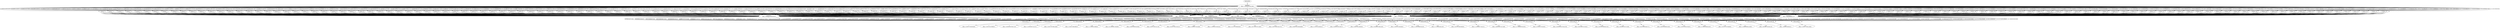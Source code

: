 digraph G {
"finalLambda" -> "finalKappa
offset: 0.30302651424912863";
"finalKappa
offset: 0.30302651424912863" -> "lambda_0" [ label = "-0.10833516269164939" ];
"lambda_0" -> "atomKappa_1
offset: 0.0036601231818502037";
"atomKappa_1
offset: 0.0036601231818502037" -> "atomLambda_1" [ label = "0.3388810026895635" ];
"atomLambda_1" -> "c_28
offset: 0.06125980504647721";
"atomKappa_1
offset: 0.0036601231818502037" -> "atomLambda_2" [ label = "0.14859842893141123" ];
"atomLambda_2" -> "c_14
offset: 0.2755221624994224";
"atomKappa_1
offset: 0.0036601231818502037" -> "atomLambda_3" [ label = "0.031166628665745932" ];
"atomLambda_3" -> "c_16
offset: 0.0879114052101766";
"atomKappa_1
offset: 0.0036601231818502037" -> "atomLambda_4" [ label = "0.13428322708237594" ];
"atomLambda_4" -> "n_31
offset: 0.11638463772401231";
"atomKappa_1
offset: 0.0036601231818502037" -> "atomLambda_5" [ label = "0.0015860806304743846" ];
"atomLambda_5" -> "o_40
offset: 0.10045773645126843";
"atomKappa_1
offset: 0.0036601231818502037" -> "atomLambda_6" [ label = "0.006118159220623198" ];
"atomLambda_6" -> "i_95
offset: 0.21317675999595487";
"atomKappa_1
offset: 0.0036601231818502037" -> "atomLambda_7" [ label = "0.2020460083732427" ];
"atomLambda_7" -> "o_51
offset: 0.18532411056350817";
"atomKappa_1
offset: 0.0036601231818502037" -> "atomLambda_8" [ label = "0.5808711436166103" ];
"atomLambda_8" -> "c_25
offset: 0.0029945561784234798";
"atomKappa_1
offset: 0.0036601231818502037" -> "atomLambda_9" [ label = "0.35102353064109465" ];
"atomLambda_9" -> "n_36
offset: 0.02521575478409943";
"atomKappa_1
offset: 0.0036601231818502037" -> "atomLambda_10" [ label = "0.5040098159948379" ];
"atomLambda_10" -> "c_21
offset: 0.011864989176039842";
"atomKappa_1
offset: 0.0036601231818502037" -> "atomLambda_11" [ label = "0.09851473747354939" ];
"atomLambda_11" -> "cl_93
offset: 0.2499891764164648";
"atomKappa_1
offset: 0.0036601231818502037" -> "atomLambda_12" [ label = "-0.005384410475085012" ];
"atomLambda_12" -> "n_34
offset: 0.39375208578267795";
"atomKappa_1
offset: 0.0036601231818502037" -> "atomLambda_13" [ label = "0.0021453581981951686" ];
"atomLambda_13" -> "o_52
offset: 0.3694790134693644";
"atomKappa_1
offset: 0.0036601231818502037" -> "atomLambda_14" [ label = "0.051765988781648176" ];
"atomLambda_14" -> "o_41
offset: 0.7110906165522497";
"atomKappa_1
offset: 0.0036601231818502037" -> "atomLambda_15" [ label = "0.1344519447528416" ];
"atomLambda_15" -> "br_94
offset: 0.11769065997465766";
"atomKappa_1
offset: 0.0036601231818502037" -> "atomLambda_16" [ label = "0.33602538271934845" ];
"atomLambda_16" -> "c_194
offset: 0.007087500839327632";
"atomKappa_1
offset: 0.0036601231818502037" -> "atomLambda_17" [ label = "0.22754804043276344" ];
"atomLambda_17" -> "n_35
offset: 0.43321030419760476";
"atomKappa_1
offset: 0.0036601231818502037" -> "atomLambda_18" [ label = "0.03221152279397366" ];
"atomLambda_18" -> "o_49
offset: 0.09168873342642136";
"atomKappa_1
offset: 0.0036601231818502037" -> "atomLambda_19" [ label = "2.876491403712834" ];
"atomLambda_19" -> "c_29
offset: 0.1729300522996926";
"atomKappa_1
offset: 0.0036601231818502037" -> "atomLambda_20" [ label = "0.8131306985070036" ];
"atomLambda_20" -> "o_45
offset: 0.04952409954029946";
"atomKappa_1
offset: 0.0036601231818502037" -> "atomLambda_21" [ label = "0.10424633951052227" ];
"atomLambda_21" -> "n_32
offset: 0.001827385102345147";
"atomKappa_1
offset: 0.0036601231818502037" -> "atomLambda_22" [ label = "0.3630900371057679" ];
"atomLambda_22" -> "c_27
offset: 0.13999381361982444";
"atomKappa_1
offset: 0.0036601231818502037" -> "atomLambda_23" [ label = "0.03174411809629163" ];
"atomLambda_23" -> "f_92
offset: 0.05722897387138559";
"atomKappa_1
offset: 0.0036601231818502037" -> "atomLambda_24" [ label = "1.4990388991759036" ];
"atomLambda_24" -> "c_19
offset: 0.060678322849406996";
"atomKappa_1
offset: 0.0036601231818502037" -> "atomLambda_25" [ label = "-0.3430892467783824" ];
"atomLambda_25" -> "n_38
offset: 0.03948119673500727";
"atomKappa_1
offset: 0.0036601231818502037" -> "atomLambda_26" [ label = "0.1424554688495003" ];
"atomLambda_26" -> "h_8
offset: 0.03438687308410593";
"atomKappa_1
offset: 0.0036601231818502037" -> "atomLambda_27" [ label = "0.01658845168252654" ];
"atomLambda_27" -> "c_232
offset: 0.12492396867651934";
"atomKappa_1
offset: 0.0036601231818502037" -> "atomLambda_28" [ label = "-1.3429500041803313" ];
"atomLambda_28" -> "c_22
offset: 0.02078223081088204";
"atomKappa_1
offset: 0.0036601231818502037" -> "atomLambda_29" [ label = "0.02631334631524318" ];
"atomLambda_29" -> "o_42
offset: 0.38652095743176496";
"atomKappa_1
offset: 0.0036601231818502037" -> "atomLambda_30" [ label = "0.0964904011547354" ];
"atomLambda_30" -> "c_230
offset: 0.4761652278193029";
"atomKappa_1
offset: 0.0036601231818502037" -> "atomLambda_31" [ label = "-0.11562338853563131" ];
"atomLambda_31" -> "h_3
offset: 0.00424586728749432";
"atomKappa_1
offset: 0.0036601231818502037" -> "atomLambda_32" [ label = "0.6721155495985588" ];
"atomLambda_32" -> "c_26
offset: 0.06356878373372865";
"atomKappa_1
offset: 0.0036601231818502037" -> "atomLambda_33" [ label = "-0.104735559550019" ];
"atomLambda_33" -> "c_10
offset: 0.06555464869252603";
"atomKappa_1
offset: 0.0036601231818502037" -> "atomLambda_34" [ label = "0.13623218594963227" ];
"atomLambda_34" -> "c_195
offset: 0.37388434600433307";
"atomKappa_1
offset: 0.0036601231818502037" -> "atomLambda_35" [ label = "0.10691437794346174" ];
"atomLambda_35" -> "h_1
offset: 0.14986940081423938";
"atomKappa_1
offset: 0.0036601231818502037" -> "atomLambda_36" [ label = "0.1210171168286389" ];
"atomLambda_36" -> "o_50
offset: 1.005909158305414";
"lambda_0" -> "bond
offset: 0.011139917258091714";
"lambda_0" -> "bondKappa_1
offset: -0.5875563819375458";
"bondKappa_1
offset: -0.5875563819375458" -> "bondLambda_1" [ label = "0.32859578724896277" ];
"bondLambda_1" -> "2
offset: 0.5041201287889674";
"bondKappa_1
offset: -0.5875563819375458" -> "bondLambda_2" [ label = "0.33203581403442034" ];
"bondLambda_2" -> "3
offset: 0.20461219662888475";
"bondKappa_1
offset: -0.5875563819375458" -> "bondLambda_3" [ label = "0.06822219767508483" ];
"bondLambda_3" -> "7
offset: 0.21000564971532754";
"bondKappa_1
offset: -0.5875563819375458" -> "bondLambda_4" [ label = "0.45604098066653553" ];
"bondLambda_4" -> "1
offset: 0.02967575582944093";
"bondKappa_1
offset: -0.5875563819375458" -> "bondLambda_5" [ label = "0.07184770970691723" ];
"bondLambda_5" -> "4
offset: 0.005658328760471676";
"bondKappa_1
offset: -0.5875563819375458" -> "bondLambda_6" [ label = "0.0507845426409137" ];
"bondLambda_6" -> "5
offset: 0.028227507680156805";
"lambda_0" -> "atomKappa_1
offset: 0.0036601231818502037";
"lambda_0" -> "bond
offset: 0.011139917258091714";
"lambda_0" -> "bondKappa_1
offset: -0.5875563819375458";
"lambda_0" -> "atomKappa_1
offset: 0.0036601231818502037";
"finalKappa
offset: 0.30302651424912863" -> "lambda_1" [ label = "0.6240991324586751" ];
"lambda_1" -> "atomKappa_1
offset: 0.0036601231818502037";
"lambda_1" -> "bond
offset: 0.011139917258091714";
"lambda_1" -> "bondKappa_1
offset: -0.5875563819375458";
"lambda_1" -> "atomKappa_1
offset: 0.0036601231818502037";
"lambda_1" -> "bond
offset: 0.011139917258091714";
"lambda_1" -> "bondKappa_2
offset: -0.5686979738535651";
"bondKappa_2
offset: -0.5686979738535651" -> "bondLambda_1" [ label = "0.2951812546325719" ];
"bondKappa_2
offset: -0.5686979738535651" -> "bondLambda_2" [ label = "0.054324756041610446" ];
"bondKappa_2
offset: -0.5686979738535651" -> "bondLambda_3" [ label = "0.029234933917995254" ];
"bondKappa_2
offset: -0.5686979738535651" -> "bondLambda_4" [ label = "0.46282528539047313" ];
"bondKappa_2
offset: -0.5686979738535651" -> "bondLambda_5" [ label = "0.1808713168349101" ];
"bondKappa_2
offset: -0.5686979738535651" -> "bondLambda_6" [ label = "0.03094596129917626" ];
"lambda_1" -> "atomKappa_1
offset: 0.0036601231818502037";
"finalKappa
offset: 0.30302651424912863" -> "lambda_2" [ label = "0.1620621020799836" ];
"lambda_2" -> "atomKappa_1
offset: 0.0036601231818502037";
"lambda_2" -> "bond
offset: 0.011139917258091714";
"lambda_2" -> "bondKappa_1
offset: -0.5875563819375458";
"lambda_2" -> "atomKappa_1
offset: 0.0036601231818502037";
"lambda_2" -> "bond
offset: 0.011139917258091714";
"lambda_2" -> "bondKappa_3
offset: 0.8828990545484522";
"bondKappa_3
offset: 0.8828990545484522" -> "bondLambda_1" [ label = "-0.029153369244587952" ];
"bondKappa_3
offset: 0.8828990545484522" -> "bondLambda_2" [ label = "0.17245188369869785" ];
"bondKappa_3
offset: 0.8828990545484522" -> "bondLambda_3" [ label = "0.990939830007552" ];
"bondKappa_3
offset: 0.8828990545484522" -> "bondLambda_4" [ label = "-0.39231349406473903" ];
"bondKappa_3
offset: 0.8828990545484522" -> "bondLambda_5" [ label = "0.0630467814689748" ];
"bondKappa_3
offset: 0.8828990545484522" -> "bondLambda_6" [ label = "0.12643155848593005" ];
"lambda_2" -> "atomKappa_1
offset: 0.0036601231818502037";
"finalKappa
offset: 0.30302651424912863" -> "lambda_3" [ label = "-0.04158052443803222" ];
"lambda_3" -> "atomKappa_1
offset: 0.0036601231818502037";
"lambda_3" -> "bond
offset: 0.011139917258091714";
"lambda_3" -> "bondKappa_2
offset: -0.5686979738535651";
"lambda_3" -> "atomKappa_1
offset: 0.0036601231818502037";
"lambda_3" -> "bond
offset: 0.011139917258091714";
"lambda_3" -> "bondKappa_1
offset: -0.5875563819375458";
"lambda_3" -> "atomKappa_1
offset: 0.0036601231818502037";
"finalKappa
offset: 0.30302651424912863" -> "lambda_4" [ label = "0.12846447910648146" ];
"lambda_4" -> "atomKappa_1
offset: 0.0036601231818502037";
"lambda_4" -> "bond
offset: 0.011139917258091714";
"lambda_4" -> "bondKappa_2
offset: -0.5686979738535651";
"lambda_4" -> "atomKappa_1
offset: 0.0036601231818502037";
"lambda_4" -> "bond
offset: 0.011139917258091714";
"lambda_4" -> "bondKappa_2
offset: -0.5686979738535651";
"lambda_4" -> "atomKappa_1
offset: 0.0036601231818502037";
"finalKappa
offset: 0.30302651424912863" -> "lambda_5" [ label = "0.44039448834658723" ];
"lambda_5" -> "atomKappa_1
offset: 0.0036601231818502037";
"lambda_5" -> "bond
offset: 0.011139917258091714";
"lambda_5" -> "bondKappa_2
offset: -0.5686979738535651";
"lambda_5" -> "atomKappa_1
offset: 0.0036601231818502037";
"lambda_5" -> "bond
offset: 0.011139917258091714";
"lambda_5" -> "bondKappa_3
offset: 0.8828990545484522";
"lambda_5" -> "atomKappa_1
offset: 0.0036601231818502037";
"finalKappa
offset: 0.30302651424912863" -> "lambda_6" [ label = "0.19873475363505616" ];
"lambda_6" -> "atomKappa_1
offset: 0.0036601231818502037";
"lambda_6" -> "bond
offset: 0.011139917258091714";
"lambda_6" -> "bondKappa_3
offset: 0.8828990545484522";
"lambda_6" -> "atomKappa_1
offset: 0.0036601231818502037";
"lambda_6" -> "bond
offset: 0.011139917258091714";
"lambda_6" -> "bondKappa_1
offset: -0.5875563819375458";
"lambda_6" -> "atomKappa_1
offset: 0.0036601231818502037";
"finalKappa
offset: 0.30302651424912863" -> "lambda_7" [ label = "0.2937317509882834" ];
"lambda_7" -> "atomKappa_1
offset: 0.0036601231818502037";
"lambda_7" -> "bond
offset: 0.011139917258091714";
"lambda_7" -> "bondKappa_3
offset: 0.8828990545484522";
"lambda_7" -> "atomKappa_1
offset: 0.0036601231818502037";
"lambda_7" -> "bond
offset: 0.011139917258091714";
"lambda_7" -> "bondKappa_2
offset: -0.5686979738535651";
"lambda_7" -> "atomKappa_1
offset: 0.0036601231818502037";
"finalKappa
offset: 0.30302651424912863" -> "lambda_8" [ label = "-0.16605872439575184" ];
"lambda_8" -> "atomKappa_1
offset: 0.0036601231818502037";
"lambda_8" -> "bond
offset: 0.011139917258091714";
"lambda_8" -> "bondKappa_3
offset: 0.8828990545484522";
"lambda_8" -> "atomKappa_1
offset: 0.0036601231818502037";
"lambda_8" -> "bond
offset: 0.011139917258091714";
"lambda_8" -> "bondKappa_3
offset: 0.8828990545484522";
"lambda_8" -> "atomKappa_1
offset: 0.0036601231818502037";
"finalKappa
offset: 0.30302651424912863" -> "lambda_9" [ label = "0.07394581372749479" ];
"lambda_9" -> "atomKappa_1
offset: 0.0036601231818502037";
"lambda_9" -> "bond
offset: 0.011139917258091714";
"lambda_9" -> "bondKappa_1
offset: -0.5875563819375458";
"lambda_9" -> "atomKappa_1
offset: 0.0036601231818502037";
"lambda_9" -> "bond
offset: 0.011139917258091714";
"lambda_9" -> "bondKappa_1
offset: -0.5875563819375458";
"lambda_9" -> "atomKappa_2
offset: -0.7579515672478342";
"atomKappa_2
offset: -0.7579515672478342" -> "atomLambda_1" [ label = "0.4287904065538928" ];
"atomKappa_2
offset: -0.7579515672478342" -> "atomLambda_2" [ label = "0.06125511436900254" ];
"atomKappa_2
offset: -0.7579515672478342" -> "atomLambda_3" [ label = "0.2233807642070339" ];
"atomKappa_2
offset: -0.7579515672478342" -> "atomLambda_4" [ label = "0.9723023634857993" ];
"atomKappa_2
offset: -0.7579515672478342" -> "atomLambda_5" [ label = "0.07082814270697683" ];
"atomKappa_2
offset: -0.7579515672478342" -> "atomLambda_6" [ label = "0.05746124269734665" ];
"atomKappa_2
offset: -0.7579515672478342" -> "atomLambda_7" [ label = "0.09731782340655926" ];
"atomKappa_2
offset: -0.7579515672478342" -> "atomLambda_8" [ label = "0.38463870801261485" ];
"atomKappa_2
offset: -0.7579515672478342" -> "atomLambda_9" [ label = "0.17755515495523277" ];
"atomKappa_2
offset: -0.7579515672478342" -> "atomLambda_10" [ label = "0.06771895235530977" ];
"atomKappa_2
offset: -0.7579515672478342" -> "atomLambda_11" [ label = "-0.012237696067228862" ];
"atomKappa_2
offset: -0.7579515672478342" -> "atomLambda_12" [ label = "-0.4577781410100396" ];
"atomKappa_2
offset: -0.7579515672478342" -> "atomLambda_13" [ label = "0.4376777652859824" ];
"atomKappa_2
offset: -0.7579515672478342" -> "atomLambda_14" [ label = "0.02220544548986325" ];
"atomKappa_2
offset: -0.7579515672478342" -> "atomLambda_15" [ label = "0.1780152670785181" ];
"atomKappa_2
offset: -0.7579515672478342" -> "atomLambda_16" [ label = "0.2850238297967328" ];
"atomKappa_2
offset: -0.7579515672478342" -> "atomLambda_17" [ label = "0.07318545749219574" ];
"atomKappa_2
offset: -0.7579515672478342" -> "atomLambda_18" [ label = "0.1793719208580054" ];
"atomKappa_2
offset: -0.7579515672478342" -> "atomLambda_19" [ label = "0.8106533977014657" ];
"atomKappa_2
offset: -0.7579515672478342" -> "atomLambda_20" [ label = "0.0721678281984236" ];
"atomKappa_2
offset: -0.7579515672478342" -> "atomLambda_21" [ label = "0.049825067511192735" ];
"atomKappa_2
offset: -0.7579515672478342" -> "atomLambda_22" [ label = "0.05294997511892001" ];
"atomKappa_2
offset: -0.7579515672478342" -> "atomLambda_23" [ label = "0.07027895948239872" ];
"atomKappa_2
offset: -0.7579515672478342" -> "atomLambda_24" [ label = "0.16706498479900694" ];
"atomKappa_2
offset: -0.7579515672478342" -> "atomLambda_25" [ label = "0.4275946044254431" ];
"atomKappa_2
offset: -0.7579515672478342" -> "atomLambda_26" [ label = "0.16265227600782506" ];
"atomKappa_2
offset: -0.7579515672478342" -> "atomLambda_27" [ label = "0.005343780417961241" ];
"atomKappa_2
offset: -0.7579515672478342" -> "atomLambda_28" [ label = "-0.23907089924283928" ];
"atomKappa_2
offset: -0.7579515672478342" -> "atomLambda_29" [ label = "0.6420751590388365" ];
"atomKappa_2
offset: -0.7579515672478342" -> "atomLambda_30" [ label = "0.07277090620585014" ];
"atomKappa_2
offset: -0.7579515672478342" -> "atomLambda_31" [ label = "0.1504290196182247" ];
"atomKappa_2
offset: -0.7579515672478342" -> "atomLambda_32" [ label = "0.09536542330459641" ];
"atomKappa_2
offset: -0.7579515672478342" -> "atomLambda_33" [ label = "0.0733625819703735" ];
"atomKappa_2
offset: -0.7579515672478342" -> "atomLambda_34" [ label = "0.0897454623470324" ];
"atomKappa_2
offset: -0.7579515672478342" -> "atomLambda_35" [ label = "0.14838733148200559" ];
"atomKappa_2
offset: -0.7579515672478342" -> "atomLambda_36" [ label = "0.056158060313732605" ];
"finalKappa
offset: 0.30302651424912863" -> "lambda_10" [ label = "0.24567303758495987" ];
"lambda_10" -> "atomKappa_1
offset: 0.0036601231818502037";
"lambda_10" -> "bond
offset: 0.011139917258091714";
"lambda_10" -> "bondKappa_1
offset: -0.5875563819375458";
"lambda_10" -> "atomKappa_1
offset: 0.0036601231818502037";
"lambda_10" -> "bond
offset: 0.011139917258091714";
"lambda_10" -> "bondKappa_2
offset: -0.5686979738535651";
"lambda_10" -> "atomKappa_2
offset: -0.7579515672478342";
"finalKappa
offset: 0.30302651424912863" -> "lambda_11" [ label = "0.10221938256878182" ];
"lambda_11" -> "atomKappa_1
offset: 0.0036601231818502037";
"lambda_11" -> "bond
offset: 0.011139917258091714";
"lambda_11" -> "bondKappa_1
offset: -0.5875563819375458";
"lambda_11" -> "atomKappa_1
offset: 0.0036601231818502037";
"lambda_11" -> "bond
offset: 0.011139917258091714";
"lambda_11" -> "bondKappa_3
offset: 0.8828990545484522";
"lambda_11" -> "atomKappa_2
offset: -0.7579515672478342";
"finalKappa
offset: 0.30302651424912863" -> "lambda_12" [ label = "0.6481365357198356" ];
"lambda_12" -> "atomKappa_1
offset: 0.0036601231818502037";
"lambda_12" -> "bond
offset: 0.011139917258091714";
"lambda_12" -> "bondKappa_2
offset: -0.5686979738535651";
"lambda_12" -> "atomKappa_1
offset: 0.0036601231818502037";
"lambda_12" -> "bond
offset: 0.011139917258091714";
"lambda_12" -> "bondKappa_1
offset: -0.5875563819375458";
"lambda_12" -> "atomKappa_2
offset: -0.7579515672478342";
"finalKappa
offset: 0.30302651424912863" -> "lambda_13" [ label = "0.16316380293861793" ];
"lambda_13" -> "atomKappa_1
offset: 0.0036601231818502037";
"lambda_13" -> "bond
offset: 0.011139917258091714";
"lambda_13" -> "bondKappa_2
offset: -0.5686979738535651";
"lambda_13" -> "atomKappa_1
offset: 0.0036601231818502037";
"lambda_13" -> "bond
offset: 0.011139917258091714";
"lambda_13" -> "bondKappa_2
offset: -0.5686979738535651";
"lambda_13" -> "atomKappa_2
offset: -0.7579515672478342";
"finalKappa
offset: 0.30302651424912863" -> "lambda_14" [ label = "0.47402694059542366" ];
"lambda_14" -> "atomKappa_1
offset: 0.0036601231818502037";
"lambda_14" -> "bond
offset: 0.011139917258091714";
"lambda_14" -> "bondKappa_2
offset: -0.5686979738535651";
"lambda_14" -> "atomKappa_1
offset: 0.0036601231818502037";
"lambda_14" -> "bond
offset: 0.011139917258091714";
"lambda_14" -> "bondKappa_3
offset: 0.8828990545484522";
"lambda_14" -> "atomKappa_2
offset: -0.7579515672478342";
"finalKappa
offset: 0.30302651424912863" -> "lambda_15" [ label = "0.061520619535143914" ];
"lambda_15" -> "atomKappa_1
offset: 0.0036601231818502037";
"lambda_15" -> "bond
offset: 0.011139917258091714";
"lambda_15" -> "bondKappa_3
offset: 0.8828990545484522";
"lambda_15" -> "atomKappa_1
offset: 0.0036601231818502037";
"lambda_15" -> "bond
offset: 0.011139917258091714";
"lambda_15" -> "bondKappa_1
offset: -0.5875563819375458";
"lambda_15" -> "atomKappa_2
offset: -0.7579515672478342";
"finalKappa
offset: 0.30302651424912863" -> "lambda_16" [ label = "0.1659671294969217" ];
"lambda_16" -> "atomKappa_1
offset: 0.0036601231818502037";
"lambda_16" -> "bond
offset: 0.011139917258091714";
"lambda_16" -> "bondKappa_3
offset: 0.8828990545484522";
"lambda_16" -> "atomKappa_1
offset: 0.0036601231818502037";
"lambda_16" -> "bond
offset: 0.011139917258091714";
"lambda_16" -> "bondKappa_2
offset: -0.5686979738535651";
"lambda_16" -> "atomKappa_2
offset: -0.7579515672478342";
"finalKappa
offset: 0.30302651424912863" -> "lambda_17" [ label = "-0.08492513581492443" ];
"lambda_17" -> "atomKappa_1
offset: 0.0036601231818502037";
"lambda_17" -> "bond
offset: 0.011139917258091714";
"lambda_17" -> "bondKappa_3
offset: 0.8828990545484522";
"lambda_17" -> "atomKappa_1
offset: 0.0036601231818502037";
"lambda_17" -> "bond
offset: 0.011139917258091714";
"lambda_17" -> "bondKappa_3
offset: 0.8828990545484522";
"lambda_17" -> "atomKappa_2
offset: -0.7579515672478342";
"finalKappa
offset: 0.30302651424912863" -> "lambda_18" [ label = "0.06024240747305384" ];
"lambda_18" -> "atomKappa_1
offset: 0.0036601231818502037";
"lambda_18" -> "bond
offset: 0.011139917258091714";
"lambda_18" -> "bondKappa_1
offset: -0.5875563819375458";
"lambda_18" -> "atomKappa_1
offset: 0.0036601231818502037";
"lambda_18" -> "bond
offset: 0.011139917258091714";
"lambda_18" -> "bondKappa_1
offset: -0.5875563819375458";
"lambda_18" -> "atomKappa_3
offset: 0.5885995884474277";
"atomKappa_3
offset: 0.5885995884474277" -> "atomLambda_1" [ label = "0.99367235679767" ];
"atomKappa_3
offset: 0.5885995884474277" -> "atomLambda_2" [ label = "0.05890792330766189" ];
"atomKappa_3
offset: 0.5885995884474277" -> "atomLambda_3" [ label = "0.013579761289655323" ];
"atomKappa_3
offset: 0.5885995884474277" -> "atomLambda_4" [ label = "0.22634278579919354" ];
"atomKappa_3
offset: 0.5885995884474277" -> "atomLambda_5" [ label = "0.12388509296538608" ];
"atomKappa_3
offset: 0.5885995884474277" -> "atomLambda_6" [ label = "0.3413497121852827" ];
"atomKappa_3
offset: 0.5885995884474277" -> "atomLambda_7" [ label = "0.41705222885800985" ];
"atomKappa_3
offset: 0.5885995884474277" -> "atomLambda_8" [ label = "0.07421016242835243" ];
"atomKappa_3
offset: 0.5885995884474277" -> "atomLambda_9" [ label = "0.18831403283104642" ];
"atomKappa_3
offset: 0.5885995884474277" -> "atomLambda_10" [ label = "0.1902331560444426" ];
"atomKappa_3
offset: 0.5885995884474277" -> "atomLambda_11" [ label = "-0.0143029158768453" ];
"atomKappa_3
offset: 0.5885995884474277" -> "atomLambda_12" [ label = "-0.18592211655686383" ];
"atomKappa_3
offset: 0.5885995884474277" -> "atomLambda_13" [ label = "0.8413600925885375" ];
"atomKappa_3
offset: 0.5885995884474277" -> "atomLambda_14" [ label = "0.21288253944097058" ];
"atomKappa_3
offset: 0.5885995884474277" -> "atomLambda_15" [ label = "0.2169315765964194" ];
"atomKappa_3
offset: 0.5885995884474277" -> "atomLambda_16" [ label = "0.07333903598505707" ];
"atomKappa_3
offset: 0.5885995884474277" -> "atomLambda_17" [ label = "0.4588054635721779" ];
"atomKappa_3
offset: 0.5885995884474277" -> "atomLambda_18" [ label = "0.2929313800685457" ];
"atomKappa_3
offset: 0.5885995884474277" -> "atomLambda_19" [ label = "0.5971512799764618" ];
"atomKappa_3
offset: 0.5885995884474277" -> "atomLambda_20" [ label = "0.0738990215537996" ];
"atomKappa_3
offset: 0.5885995884474277" -> "atomLambda_21" [ label = "0.0515426071895635" ];
"atomKappa_3
offset: 0.5885995884474277" -> "atomLambda_22" [ label = "3.034142178787899" ];
"atomKappa_3
offset: 0.5885995884474277" -> "atomLambda_23" [ label = "0.2207251528337715" ];
"atomKappa_3
offset: 0.5885995884474277" -> "atomLambda_24" [ label = "0.06315947577006566" ];
"atomKappa_3
offset: 0.5885995884474277" -> "atomLambda_25" [ label = "0.19929017808249264" ];
"atomKappa_3
offset: 0.5885995884474277" -> "atomLambda_26" [ label = "0.10969641722711937" ];
"atomKappa_3
offset: 0.5885995884474277" -> "atomLambda_27" [ label = "0.1232207244128265" ];
"atomKappa_3
offset: 0.5885995884474277" -> "atomLambda_28" [ label = "-1.403704153021118" ];
"atomKappa_3
offset: 0.5885995884474277" -> "atomLambda_29" [ label = "0.3340786007227319" ];
"atomKappa_3
offset: 0.5885995884474277" -> "atomLambda_30" [ label = "0.024262507614986717" ];
"atomKappa_3
offset: 0.5885995884474277" -> "atomLambda_31" [ label = "-0.2953839109510607" ];
"atomKappa_3
offset: 0.5885995884474277" -> "atomLambda_32" [ label = "-0.047164903052030624" ];
"atomKappa_3
offset: 0.5885995884474277" -> "atomLambda_33" [ label = "-0.15754938208106856" ];
"atomKappa_3
offset: 0.5885995884474277" -> "atomLambda_34" [ label = "0.0982924589792109" ];
"atomKappa_3
offset: 0.5885995884474277" -> "atomLambda_35" [ label = "0.15372479951635448" ];
"atomKappa_3
offset: 0.5885995884474277" -> "atomLambda_36" [ label = "0.11917345391599429" ];
"finalKappa
offset: 0.30302651424912863" -> "lambda_19" [ label = "0.04706448401051283" ];
"lambda_19" -> "atomKappa_1
offset: 0.0036601231818502037";
"lambda_19" -> "bond
offset: 0.011139917258091714";
"lambda_19" -> "bondKappa_1
offset: -0.5875563819375458";
"lambda_19" -> "atomKappa_1
offset: 0.0036601231818502037";
"lambda_19" -> "bond
offset: 0.011139917258091714";
"lambda_19" -> "bondKappa_2
offset: -0.5686979738535651";
"lambda_19" -> "atomKappa_3
offset: 0.5885995884474277";
"finalKappa
offset: 0.30302651424912863" -> "lambda_20" [ label = "0.3923011986784941" ];
"lambda_20" -> "atomKappa_1
offset: 0.0036601231818502037";
"lambda_20" -> "bond
offset: 0.011139917258091714";
"lambda_20" -> "bondKappa_1
offset: -0.5875563819375458";
"lambda_20" -> "atomKappa_1
offset: 0.0036601231818502037";
"lambda_20" -> "bond
offset: 0.011139917258091714";
"lambda_20" -> "bondKappa_3
offset: 0.8828990545484522";
"lambda_20" -> "atomKappa_3
offset: 0.5885995884474277";
"finalKappa
offset: 0.30302651424912863" -> "lambda_21" [ label = "0.1762490935298862" ];
"lambda_21" -> "atomKappa_1
offset: 0.0036601231818502037";
"lambda_21" -> "bond
offset: 0.011139917258091714";
"lambda_21" -> "bondKappa_2
offset: -0.5686979738535651";
"lambda_21" -> "atomKappa_1
offset: 0.0036601231818502037";
"lambda_21" -> "bond
offset: 0.011139917258091714";
"lambda_21" -> "bondKappa_1
offset: -0.5875563819375458";
"lambda_21" -> "atomKappa_3
offset: 0.5885995884474277";
"finalKappa
offset: 0.30302651424912863" -> "lambda_22" [ label = "0.23142473447246026" ];
"lambda_22" -> "atomKappa_1
offset: 0.0036601231818502037";
"lambda_22" -> "bond
offset: 0.011139917258091714";
"lambda_22" -> "bondKappa_2
offset: -0.5686979738535651";
"lambda_22" -> "atomKappa_1
offset: 0.0036601231818502037";
"lambda_22" -> "bond
offset: 0.011139917258091714";
"lambda_22" -> "bondKappa_2
offset: -0.5686979738535651";
"lambda_22" -> "atomKappa_3
offset: 0.5885995884474277";
"finalKappa
offset: 0.30302651424912863" -> "lambda_23" [ label = "0.31703511664026496" ];
"lambda_23" -> "atomKappa_1
offset: 0.0036601231818502037";
"lambda_23" -> "bond
offset: 0.011139917258091714";
"lambda_23" -> "bondKappa_2
offset: -0.5686979738535651";
"lambda_23" -> "atomKappa_1
offset: 0.0036601231818502037";
"lambda_23" -> "bond
offset: 0.011139917258091714";
"lambda_23" -> "bondKappa_3
offset: 0.8828990545484522";
"lambda_23" -> "atomKappa_3
offset: 0.5885995884474277";
"finalKappa
offset: 0.30302651424912863" -> "lambda_24" [ label = "0.15428552982736612" ];
"lambda_24" -> "atomKappa_1
offset: 0.0036601231818502037";
"lambda_24" -> "bond
offset: 0.011139917258091714";
"lambda_24" -> "bondKappa_3
offset: 0.8828990545484522";
"lambda_24" -> "atomKappa_1
offset: 0.0036601231818502037";
"lambda_24" -> "bond
offset: 0.011139917258091714";
"lambda_24" -> "bondKappa_1
offset: -0.5875563819375458";
"lambda_24" -> "atomKappa_3
offset: 0.5885995884474277";
"finalKappa
offset: 0.30302651424912863" -> "lambda_25" [ label = "0.21665479744082067" ];
"lambda_25" -> "atomKappa_1
offset: 0.0036601231818502037";
"lambda_25" -> "bond
offset: 0.011139917258091714";
"lambda_25" -> "bondKappa_3
offset: 0.8828990545484522";
"lambda_25" -> "atomKappa_1
offset: 0.0036601231818502037";
"lambda_25" -> "bond
offset: 0.011139917258091714";
"lambda_25" -> "bondKappa_2
offset: -0.5686979738535651";
"lambda_25" -> "atomKappa_3
offset: 0.5885995884474277";
"finalKappa
offset: 0.30302651424912863" -> "lambda_26" [ label = "-0.43923835885087886" ];
"lambda_26" -> "atomKappa_1
offset: 0.0036601231818502037";
"lambda_26" -> "bond
offset: 0.011139917258091714";
"lambda_26" -> "bondKappa_3
offset: 0.8828990545484522";
"lambda_26" -> "atomKappa_1
offset: 0.0036601231818502037";
"lambda_26" -> "bond
offset: 0.011139917258091714";
"lambda_26" -> "bondKappa_3
offset: 0.8828990545484522";
"lambda_26" -> "atomKappa_3
offset: 0.5885995884474277";
"finalKappa
offset: 0.30302651424912863" -> "lambda_27" [ label = "0.061324393710204345" ];
"lambda_27" -> "atomKappa_1
offset: 0.0036601231818502037";
"lambda_27" -> "bond
offset: 0.011139917258091714";
"lambda_27" -> "bondKappa_1
offset: -0.5875563819375458";
"lambda_27" -> "atomKappa_2
offset: -0.7579515672478342";
"lambda_27" -> "bond
offset: 0.011139917258091714";
"lambda_27" -> "bondKappa_1
offset: -0.5875563819375458";
"lambda_27" -> "atomKappa_1
offset: 0.0036601231818502037";
"finalKappa
offset: 0.30302651424912863" -> "lambda_28" [ label = "0.008161210336947002" ];
"lambda_28" -> "atomKappa_1
offset: 0.0036601231818502037";
"lambda_28" -> "bond
offset: 0.011139917258091714";
"lambda_28" -> "bondKappa_1
offset: -0.5875563819375458";
"lambda_28" -> "atomKappa_2
offset: -0.7579515672478342";
"lambda_28" -> "bond
offset: 0.011139917258091714";
"lambda_28" -> "bondKappa_2
offset: -0.5686979738535651";
"lambda_28" -> "atomKappa_1
offset: 0.0036601231818502037";
"finalKappa
offset: 0.30302651424912863" -> "lambda_29" [ label = "0.6225283590990998" ];
"lambda_29" -> "atomKappa_1
offset: 0.0036601231818502037";
"lambda_29" -> "bond
offset: 0.011139917258091714";
"lambda_29" -> "bondKappa_1
offset: -0.5875563819375458";
"lambda_29" -> "atomKappa_2
offset: -0.7579515672478342";
"lambda_29" -> "bond
offset: 0.011139917258091714";
"lambda_29" -> "bondKappa_3
offset: 0.8828990545484522";
"lambda_29" -> "atomKappa_1
offset: 0.0036601231818502037";
"finalKappa
offset: 0.30302651424912863" -> "lambda_30" [ label = "0.3064263273389188" ];
"lambda_30" -> "atomKappa_1
offset: 0.0036601231818502037";
"lambda_30" -> "bond
offset: 0.011139917258091714";
"lambda_30" -> "bondKappa_2
offset: -0.5686979738535651";
"lambda_30" -> "atomKappa_2
offset: -0.7579515672478342";
"lambda_30" -> "bond
offset: 0.011139917258091714";
"lambda_30" -> "bondKappa_1
offset: -0.5875563819375458";
"lambda_30" -> "atomKappa_1
offset: 0.0036601231818502037";
"finalKappa
offset: 0.30302651424912863" -> "lambda_31" [ label = "0.10180609176471851" ];
"lambda_31" -> "atomKappa_1
offset: 0.0036601231818502037";
"lambda_31" -> "bond
offset: 0.011139917258091714";
"lambda_31" -> "bondKappa_2
offset: -0.5686979738535651";
"lambda_31" -> "atomKappa_2
offset: -0.7579515672478342";
"lambda_31" -> "bond
offset: 0.011139917258091714";
"lambda_31" -> "bondKappa_2
offset: -0.5686979738535651";
"lambda_31" -> "atomKappa_1
offset: 0.0036601231818502037";
"finalKappa
offset: 0.30302651424912863" -> "lambda_32" [ label = "-0.00596765320098277" ];
"lambda_32" -> "atomKappa_1
offset: 0.0036601231818502037";
"lambda_32" -> "bond
offset: 0.011139917258091714";
"lambda_32" -> "bondKappa_2
offset: -0.5686979738535651";
"lambda_32" -> "atomKappa_2
offset: -0.7579515672478342";
"lambda_32" -> "bond
offset: 0.011139917258091714";
"lambda_32" -> "bondKappa_3
offset: 0.8828990545484522";
"lambda_32" -> "atomKappa_1
offset: 0.0036601231818502037";
"finalKappa
offset: 0.30302651424912863" -> "lambda_33" [ label = "0.20247648568503948" ];
"lambda_33" -> "atomKappa_1
offset: 0.0036601231818502037";
"lambda_33" -> "bond
offset: 0.011139917258091714";
"lambda_33" -> "bondKappa_3
offset: 0.8828990545484522";
"lambda_33" -> "atomKappa_2
offset: -0.7579515672478342";
"lambda_33" -> "bond
offset: 0.011139917258091714";
"lambda_33" -> "bondKappa_1
offset: -0.5875563819375458";
"lambda_33" -> "atomKappa_1
offset: 0.0036601231818502037";
"finalKappa
offset: 0.30302651424912863" -> "lambda_34" [ label = "0.36767266476015026" ];
"lambda_34" -> "atomKappa_1
offset: 0.0036601231818502037";
"lambda_34" -> "bond
offset: 0.011139917258091714";
"lambda_34" -> "bondKappa_3
offset: 0.8828990545484522";
"lambda_34" -> "atomKappa_2
offset: -0.7579515672478342";
"lambda_34" -> "bond
offset: 0.011139917258091714";
"lambda_34" -> "bondKappa_2
offset: -0.5686979738535651";
"lambda_34" -> "atomKappa_1
offset: 0.0036601231818502037";
"finalKappa
offset: 0.30302651424912863" -> "lambda_35" [ label = "0.5911867690232185" ];
"lambda_35" -> "atomKappa_1
offset: 0.0036601231818502037";
"lambda_35" -> "bond
offset: 0.011139917258091714";
"lambda_35" -> "bondKappa_3
offset: 0.8828990545484522";
"lambda_35" -> "atomKappa_2
offset: -0.7579515672478342";
"lambda_35" -> "bond
offset: 0.011139917258091714";
"lambda_35" -> "bondKappa_3
offset: 0.8828990545484522";
"lambda_35" -> "atomKappa_1
offset: 0.0036601231818502037";
"finalKappa
offset: 0.30302651424912863" -> "lambda_36" [ label = "0.03729335823817851" ];
"lambda_36" -> "atomKappa_1
offset: 0.0036601231818502037";
"lambda_36" -> "bond
offset: 0.011139917258091714";
"lambda_36" -> "bondKappa_1
offset: -0.5875563819375458";
"lambda_36" -> "atomKappa_2
offset: -0.7579515672478342";
"lambda_36" -> "bond
offset: 0.011139917258091714";
"lambda_36" -> "bondKappa_1
offset: -0.5875563819375458";
"lambda_36" -> "atomKappa_2
offset: -0.7579515672478342";
"finalKappa
offset: 0.30302651424912863" -> "lambda_37" [ label = "0.07843711227483777" ];
"lambda_37" -> "atomKappa_1
offset: 0.0036601231818502037";
"lambda_37" -> "bond
offset: 0.011139917258091714";
"lambda_37" -> "bondKappa_1
offset: -0.5875563819375458";
"lambda_37" -> "atomKappa_2
offset: -0.7579515672478342";
"lambda_37" -> "bond
offset: 0.011139917258091714";
"lambda_37" -> "bondKappa_2
offset: -0.5686979738535651";
"lambda_37" -> "atomKappa_2
offset: -0.7579515672478342";
"finalKappa
offset: 0.30302651424912863" -> "lambda_38" [ label = "0.14597158891872491" ];
"lambda_38" -> "atomKappa_1
offset: 0.0036601231818502037";
"lambda_38" -> "bond
offset: 0.011139917258091714";
"lambda_38" -> "bondKappa_1
offset: -0.5875563819375458";
"lambda_38" -> "atomKappa_2
offset: -0.7579515672478342";
"lambda_38" -> "bond
offset: 0.011139917258091714";
"lambda_38" -> "bondKappa_3
offset: 0.8828990545484522";
"lambda_38" -> "atomKappa_2
offset: -0.7579515672478342";
"finalKappa
offset: 0.30302651424912863" -> "lambda_39" [ label = "0.14300271962227157" ];
"lambda_39" -> "atomKappa_1
offset: 0.0036601231818502037";
"lambda_39" -> "bond
offset: 0.011139917258091714";
"lambda_39" -> "bondKappa_2
offset: -0.5686979738535651";
"lambda_39" -> "atomKappa_2
offset: -0.7579515672478342";
"lambda_39" -> "bond
offset: 0.011139917258091714";
"lambda_39" -> "bondKappa_1
offset: -0.5875563819375458";
"lambda_39" -> "atomKappa_2
offset: -0.7579515672478342";
"finalKappa
offset: 0.30302651424912863" -> "lambda_40" [ label = "0.038493908193672585" ];
"lambda_40" -> "atomKappa_1
offset: 0.0036601231818502037";
"lambda_40" -> "bond
offset: 0.011139917258091714";
"lambda_40" -> "bondKappa_2
offset: -0.5686979738535651";
"lambda_40" -> "atomKappa_2
offset: -0.7579515672478342";
"lambda_40" -> "bond
offset: 0.011139917258091714";
"lambda_40" -> "bondKappa_2
offset: -0.5686979738535651";
"lambda_40" -> "atomKappa_2
offset: -0.7579515672478342";
"finalKappa
offset: 0.30302651424912863" -> "lambda_41" [ label = "0.10384590270048022" ];
"lambda_41" -> "atomKappa_1
offset: 0.0036601231818502037";
"lambda_41" -> "bond
offset: 0.011139917258091714";
"lambda_41" -> "bondKappa_2
offset: -0.5686979738535651";
"lambda_41" -> "atomKappa_2
offset: -0.7579515672478342";
"lambda_41" -> "bond
offset: 0.011139917258091714";
"lambda_41" -> "bondKappa_3
offset: 0.8828990545484522";
"lambda_41" -> "atomKappa_2
offset: -0.7579515672478342";
"finalKappa
offset: 0.30302651424912863" -> "lambda_42" [ label = "0.10405106317563845" ];
"lambda_42" -> "atomKappa_1
offset: 0.0036601231818502037";
"lambda_42" -> "bond
offset: 0.011139917258091714";
"lambda_42" -> "bondKappa_3
offset: 0.8828990545484522";
"lambda_42" -> "atomKappa_2
offset: -0.7579515672478342";
"lambda_42" -> "bond
offset: 0.011139917258091714";
"lambda_42" -> "bondKappa_1
offset: -0.5875563819375458";
"lambda_42" -> "atomKappa_2
offset: -0.7579515672478342";
"finalKappa
offset: 0.30302651424912863" -> "lambda_43" [ label = "0.10091957719799298" ];
"lambda_43" -> "atomKappa_1
offset: 0.0036601231818502037";
"lambda_43" -> "bond
offset: 0.011139917258091714";
"lambda_43" -> "bondKappa_3
offset: 0.8828990545484522";
"lambda_43" -> "atomKappa_2
offset: -0.7579515672478342";
"lambda_43" -> "bond
offset: 0.011139917258091714";
"lambda_43" -> "bondKappa_2
offset: -0.5686979738535651";
"lambda_43" -> "atomKappa_2
offset: -0.7579515672478342";
"finalKappa
offset: 0.30302651424912863" -> "lambda_44" [ label = "0.19073507537580034" ];
"lambda_44" -> "atomKappa_1
offset: 0.0036601231818502037";
"lambda_44" -> "bond
offset: 0.011139917258091714";
"lambda_44" -> "bondKappa_3
offset: 0.8828990545484522";
"lambda_44" -> "atomKappa_2
offset: -0.7579515672478342";
"lambda_44" -> "bond
offset: 0.011139917258091714";
"lambda_44" -> "bondKappa_3
offset: 0.8828990545484522";
"lambda_44" -> "atomKappa_2
offset: -0.7579515672478342";
"finalKappa
offset: 0.30302651424912863" -> "lambda_45" [ label = "1.1709269678922296" ];
"lambda_45" -> "atomKappa_1
offset: 0.0036601231818502037";
"lambda_45" -> "bond
offset: 0.011139917258091714";
"lambda_45" -> "bondKappa_1
offset: -0.5875563819375458";
"lambda_45" -> "atomKappa_2
offset: -0.7579515672478342";
"lambda_45" -> "bond
offset: 0.011139917258091714";
"lambda_45" -> "bondKappa_1
offset: -0.5875563819375458";
"lambda_45" -> "atomKappa_3
offset: 0.5885995884474277";
"finalKappa
offset: 0.30302651424912863" -> "lambda_46" [ label = "0.06525033220292548" ];
"lambda_46" -> "atomKappa_1
offset: 0.0036601231818502037";
"lambda_46" -> "bond
offset: 0.011139917258091714";
"lambda_46" -> "bondKappa_1
offset: -0.5875563819375458";
"lambda_46" -> "atomKappa_2
offset: -0.7579515672478342";
"lambda_46" -> "bond
offset: 0.011139917258091714";
"lambda_46" -> "bondKappa_2
offset: -0.5686979738535651";
"lambda_46" -> "atomKappa_3
offset: 0.5885995884474277";
"finalKappa
offset: 0.30302651424912863" -> "lambda_47" [ label = "0.06368462727841395" ];
"lambda_47" -> "atomKappa_1
offset: 0.0036601231818502037";
"lambda_47" -> "bond
offset: 0.011139917258091714";
"lambda_47" -> "bondKappa_1
offset: -0.5875563819375458";
"lambda_47" -> "atomKappa_2
offset: -0.7579515672478342";
"lambda_47" -> "bond
offset: 0.011139917258091714";
"lambda_47" -> "bondKappa_3
offset: 0.8828990545484522";
"lambda_47" -> "atomKappa_3
offset: 0.5885995884474277";
"finalKappa
offset: 0.30302651424912863" -> "lambda_48" [ label = "0.5026946385017015" ];
"lambda_48" -> "atomKappa_1
offset: 0.0036601231818502037";
"lambda_48" -> "bond
offset: 0.011139917258091714";
"lambda_48" -> "bondKappa_2
offset: -0.5686979738535651";
"lambda_48" -> "atomKappa_2
offset: -0.7579515672478342";
"lambda_48" -> "bond
offset: 0.011139917258091714";
"lambda_48" -> "bondKappa_1
offset: -0.5875563819375458";
"lambda_48" -> "atomKappa_3
offset: 0.5885995884474277";
"finalKappa
offset: 0.30302651424912863" -> "lambda_49" [ label = "0.12967425744301728" ];
"lambda_49" -> "atomKappa_1
offset: 0.0036601231818502037";
"lambda_49" -> "bond
offset: 0.011139917258091714";
"lambda_49" -> "bondKappa_2
offset: -0.5686979738535651";
"lambda_49" -> "atomKappa_2
offset: -0.7579515672478342";
"lambda_49" -> "bond
offset: 0.011139917258091714";
"lambda_49" -> "bondKappa_2
offset: -0.5686979738535651";
"lambda_49" -> "atomKappa_3
offset: 0.5885995884474277";
"finalKappa
offset: 0.30302651424912863" -> "lambda_50" [ label = "0.08017354929607295" ];
"lambda_50" -> "atomKappa_1
offset: 0.0036601231818502037";
"lambda_50" -> "bond
offset: 0.011139917258091714";
"lambda_50" -> "bondKappa_2
offset: -0.5686979738535651";
"lambda_50" -> "atomKappa_2
offset: -0.7579515672478342";
"lambda_50" -> "bond
offset: 0.011139917258091714";
"lambda_50" -> "bondKappa_3
offset: 0.8828990545484522";
"lambda_50" -> "atomKappa_3
offset: 0.5885995884474277";
"finalKappa
offset: 0.30302651424912863" -> "lambda_51" [ label = "-0.02437190628892434" ];
"lambda_51" -> "atomKappa_1
offset: 0.0036601231818502037";
"lambda_51" -> "bond
offset: 0.011139917258091714";
"lambda_51" -> "bondKappa_3
offset: 0.8828990545484522";
"lambda_51" -> "atomKappa_2
offset: -0.7579515672478342";
"lambda_51" -> "bond
offset: 0.011139917258091714";
"lambda_51" -> "bondKappa_1
offset: -0.5875563819375458";
"lambda_51" -> "atomKappa_3
offset: 0.5885995884474277";
"finalKappa
offset: 0.30302651424912863" -> "lambda_52" [ label = "0.013175530357228741" ];
"lambda_52" -> "atomKappa_1
offset: 0.0036601231818502037";
"lambda_52" -> "bond
offset: 0.011139917258091714";
"lambda_52" -> "bondKappa_3
offset: 0.8828990545484522";
"lambda_52" -> "atomKappa_2
offset: -0.7579515672478342";
"lambda_52" -> "bond
offset: 0.011139917258091714";
"lambda_52" -> "bondKappa_2
offset: -0.5686979738535651";
"lambda_52" -> "atomKappa_3
offset: 0.5885995884474277";
"finalKappa
offset: 0.30302651424912863" -> "lambda_53" [ label = "-0.04947331120903184" ];
"lambda_53" -> "atomKappa_1
offset: 0.0036601231818502037";
"lambda_53" -> "bond
offset: 0.011139917258091714";
"lambda_53" -> "bondKappa_3
offset: 0.8828990545484522";
"lambda_53" -> "atomKappa_2
offset: -0.7579515672478342";
"lambda_53" -> "bond
offset: 0.011139917258091714";
"lambda_53" -> "bondKappa_3
offset: 0.8828990545484522";
"lambda_53" -> "atomKappa_3
offset: 0.5885995884474277";
"finalKappa
offset: 0.30302651424912863" -> "lambda_54" [ label = "0.45704365990820733" ];
"lambda_54" -> "atomKappa_1
offset: 0.0036601231818502037";
"lambda_54" -> "bond
offset: 0.011139917258091714";
"lambda_54" -> "bondKappa_1
offset: -0.5875563819375458";
"lambda_54" -> "atomKappa_3
offset: 0.5885995884474277";
"lambda_54" -> "bond
offset: 0.011139917258091714";
"lambda_54" -> "bondKappa_1
offset: -0.5875563819375458";
"lambda_54" -> "atomKappa_1
offset: 0.0036601231818502037";
"finalKappa
offset: 0.30302651424912863" -> "lambda_55" [ label = "0.14261838455139345" ];
"lambda_55" -> "atomKappa_1
offset: 0.0036601231818502037";
"lambda_55" -> "bond
offset: 0.011139917258091714";
"lambda_55" -> "bondKappa_1
offset: -0.5875563819375458";
"lambda_55" -> "atomKappa_3
offset: 0.5885995884474277";
"lambda_55" -> "bond
offset: 0.011139917258091714";
"lambda_55" -> "bondKappa_2
offset: -0.5686979738535651";
"lambda_55" -> "atomKappa_1
offset: 0.0036601231818502037";
"finalKappa
offset: 0.30302651424912863" -> "lambda_56" [ label = "-0.0025266131102515067" ];
"lambda_56" -> "atomKappa_1
offset: 0.0036601231818502037";
"lambda_56" -> "bond
offset: 0.011139917258091714";
"lambda_56" -> "bondKappa_1
offset: -0.5875563819375458";
"lambda_56" -> "atomKappa_3
offset: 0.5885995884474277";
"lambda_56" -> "bond
offset: 0.011139917258091714";
"lambda_56" -> "bondKappa_3
offset: 0.8828990545484522";
"lambda_56" -> "atomKappa_1
offset: 0.0036601231818502037";
"finalKappa
offset: 0.30302651424912863" -> "lambda_57" [ label = "-0.05276180309980866" ];
"lambda_57" -> "atomKappa_1
offset: 0.0036601231818502037";
"lambda_57" -> "bond
offset: 0.011139917258091714";
"lambda_57" -> "bondKappa_2
offset: -0.5686979738535651";
"lambda_57" -> "atomKappa_3
offset: 0.5885995884474277";
"lambda_57" -> "bond
offset: 0.011139917258091714";
"lambda_57" -> "bondKappa_1
offset: -0.5875563819375458";
"lambda_57" -> "atomKappa_1
offset: 0.0036601231818502037";
"finalKappa
offset: 0.30302651424912863" -> "lambda_58" [ label = "0.017551946832719344" ];
"lambda_58" -> "atomKappa_1
offset: 0.0036601231818502037";
"lambda_58" -> "bond
offset: 0.011139917258091714";
"lambda_58" -> "bondKappa_2
offset: -0.5686979738535651";
"lambda_58" -> "atomKappa_3
offset: 0.5885995884474277";
"lambda_58" -> "bond
offset: 0.011139917258091714";
"lambda_58" -> "bondKappa_2
offset: -0.5686979738535651";
"lambda_58" -> "atomKappa_1
offset: 0.0036601231818502037";
"finalKappa
offset: 0.30302651424912863" -> "lambda_59" [ label = "0.27682162763571105" ];
"lambda_59" -> "atomKappa_1
offset: 0.0036601231818502037";
"lambda_59" -> "bond
offset: 0.011139917258091714";
"lambda_59" -> "bondKappa_2
offset: -0.5686979738535651";
"lambda_59" -> "atomKappa_3
offset: 0.5885995884474277";
"lambda_59" -> "bond
offset: 0.011139917258091714";
"lambda_59" -> "bondKappa_3
offset: 0.8828990545484522";
"lambda_59" -> "atomKappa_1
offset: 0.0036601231818502037";
"finalKappa
offset: 0.30302651424912863" -> "lambda_60" [ label = "0.003334856146026131" ];
"lambda_60" -> "atomKappa_1
offset: 0.0036601231818502037";
"lambda_60" -> "bond
offset: 0.011139917258091714";
"lambda_60" -> "bondKappa_3
offset: 0.8828990545484522";
"lambda_60" -> "atomKappa_3
offset: 0.5885995884474277";
"lambda_60" -> "bond
offset: 0.011139917258091714";
"lambda_60" -> "bondKappa_1
offset: -0.5875563819375458";
"lambda_60" -> "atomKappa_1
offset: 0.0036601231818502037";
"finalKappa
offset: 0.30302651424912863" -> "lambda_61" [ label = "-0.10752271784375608" ];
"lambda_61" -> "atomKappa_1
offset: 0.0036601231818502037";
"lambda_61" -> "bond
offset: 0.011139917258091714";
"lambda_61" -> "bondKappa_3
offset: 0.8828990545484522";
"lambda_61" -> "atomKappa_3
offset: 0.5885995884474277";
"lambda_61" -> "bond
offset: 0.011139917258091714";
"lambda_61" -> "bondKappa_2
offset: -0.5686979738535651";
"lambda_61" -> "atomKappa_1
offset: 0.0036601231818502037";
"finalKappa
offset: 0.30302651424912863" -> "lambda_62" [ label = "0.25111381328927396" ];
"lambda_62" -> "atomKappa_1
offset: 0.0036601231818502037";
"lambda_62" -> "bond
offset: 0.011139917258091714";
"lambda_62" -> "bondKappa_3
offset: 0.8828990545484522";
"lambda_62" -> "atomKappa_3
offset: 0.5885995884474277";
"lambda_62" -> "bond
offset: 0.011139917258091714";
"lambda_62" -> "bondKappa_3
offset: 0.8828990545484522";
"lambda_62" -> "atomKappa_1
offset: 0.0036601231818502037";
"finalKappa
offset: 0.30302651424912863" -> "lambda_63" [ label = "0.19280435062391962" ];
"lambda_63" -> "atomKappa_1
offset: 0.0036601231818502037";
"lambda_63" -> "bond
offset: 0.011139917258091714";
"lambda_63" -> "bondKappa_1
offset: -0.5875563819375458";
"lambda_63" -> "atomKappa_3
offset: 0.5885995884474277";
"lambda_63" -> "bond
offset: 0.011139917258091714";
"lambda_63" -> "bondKappa_1
offset: -0.5875563819375458";
"lambda_63" -> "atomKappa_2
offset: -0.7579515672478342";
"finalKappa
offset: 0.30302651424912863" -> "lambda_64" [ label = "0.06299440995875007" ];
"lambda_64" -> "atomKappa_1
offset: 0.0036601231818502037";
"lambda_64" -> "bond
offset: 0.011139917258091714";
"lambda_64" -> "bondKappa_1
offset: -0.5875563819375458";
"lambda_64" -> "atomKappa_3
offset: 0.5885995884474277";
"lambda_64" -> "bond
offset: 0.011139917258091714";
"lambda_64" -> "bondKappa_2
offset: -0.5686979738535651";
"lambda_64" -> "atomKappa_2
offset: -0.7579515672478342";
"finalKappa
offset: 0.30302651424912863" -> "lambda_65" [ label = "0.6210749708632232" ];
"lambda_65" -> "atomKappa_1
offset: 0.0036601231818502037";
"lambda_65" -> "bond
offset: 0.011139917258091714";
"lambda_65" -> "bondKappa_1
offset: -0.5875563819375458";
"lambda_65" -> "atomKappa_3
offset: 0.5885995884474277";
"lambda_65" -> "bond
offset: 0.011139917258091714";
"lambda_65" -> "bondKappa_3
offset: 0.8828990545484522";
"lambda_65" -> "atomKappa_2
offset: -0.7579515672478342";
"finalKappa
offset: 0.30302651424912863" -> "lambda_66" [ label = "0.2525989405743488" ];
"lambda_66" -> "atomKappa_1
offset: 0.0036601231818502037";
"lambda_66" -> "bond
offset: 0.011139917258091714";
"lambda_66" -> "bondKappa_2
offset: -0.5686979738535651";
"lambda_66" -> "atomKappa_3
offset: 0.5885995884474277";
"lambda_66" -> "bond
offset: 0.011139917258091714";
"lambda_66" -> "bondKappa_1
offset: -0.5875563819375458";
"lambda_66" -> "atomKappa_2
offset: -0.7579515672478342";
"finalKappa
offset: 0.30302651424912863" -> "lambda_67" [ label = "0.14436423560009265" ];
"lambda_67" -> "atomKappa_1
offset: 0.0036601231818502037";
"lambda_67" -> "bond
offset: 0.011139917258091714";
"lambda_67" -> "bondKappa_2
offset: -0.5686979738535651";
"lambda_67" -> "atomKappa_3
offset: 0.5885995884474277";
"lambda_67" -> "bond
offset: 0.011139917258091714";
"lambda_67" -> "bondKappa_2
offset: -0.5686979738535651";
"lambda_67" -> "atomKappa_2
offset: -0.7579515672478342";
"finalKappa
offset: 0.30302651424912863" -> "lambda_68" [ label = "0.15097927999236868" ];
"lambda_68" -> "atomKappa_1
offset: 0.0036601231818502037";
"lambda_68" -> "bond
offset: 0.011139917258091714";
"lambda_68" -> "bondKappa_2
offset: -0.5686979738535651";
"lambda_68" -> "atomKappa_3
offset: 0.5885995884474277";
"lambda_68" -> "bond
offset: 0.011139917258091714";
"lambda_68" -> "bondKappa_3
offset: 0.8828990545484522";
"lambda_68" -> "atomKappa_2
offset: -0.7579515672478342";
"finalKappa
offset: 0.30302651424912863" -> "lambda_69" [ label = "0.2885359010553955" ];
"lambda_69" -> "atomKappa_1
offset: 0.0036601231818502037";
"lambda_69" -> "bond
offset: 0.011139917258091714";
"lambda_69" -> "bondKappa_3
offset: 0.8828990545484522";
"lambda_69" -> "atomKappa_3
offset: 0.5885995884474277";
"lambda_69" -> "bond
offset: 0.011139917258091714";
"lambda_69" -> "bondKappa_1
offset: -0.5875563819375458";
"lambda_69" -> "atomKappa_2
offset: -0.7579515672478342";
"finalKappa
offset: 0.30302651424912863" -> "lambda_70" [ label = "0.20384951087171974" ];
"lambda_70" -> "atomKappa_1
offset: 0.0036601231818502037";
"lambda_70" -> "bond
offset: 0.011139917258091714";
"lambda_70" -> "bondKappa_3
offset: 0.8828990545484522";
"lambda_70" -> "atomKappa_3
offset: 0.5885995884474277";
"lambda_70" -> "bond
offset: 0.011139917258091714";
"lambda_70" -> "bondKappa_2
offset: -0.5686979738535651";
"lambda_70" -> "atomKappa_2
offset: -0.7579515672478342";
"finalKappa
offset: 0.30302651424912863" -> "lambda_71" [ label = "-0.08337308494587176" ];
"lambda_71" -> "atomKappa_1
offset: 0.0036601231818502037";
"lambda_71" -> "bond
offset: 0.011139917258091714";
"lambda_71" -> "bondKappa_3
offset: 0.8828990545484522";
"lambda_71" -> "atomKappa_3
offset: 0.5885995884474277";
"lambda_71" -> "bond
offset: 0.011139917258091714";
"lambda_71" -> "bondKappa_3
offset: 0.8828990545484522";
"lambda_71" -> "atomKappa_2
offset: -0.7579515672478342";
"finalKappa
offset: 0.30302651424912863" -> "lambda_72" [ label = "0.26021634599281496" ];
"lambda_72" -> "atomKappa_1
offset: 0.0036601231818502037";
"lambda_72" -> "bond
offset: 0.011139917258091714";
"lambda_72" -> "bondKappa_1
offset: -0.5875563819375458";
"lambda_72" -> "atomKappa_3
offset: 0.5885995884474277";
"lambda_72" -> "bond
offset: 0.011139917258091714";
"lambda_72" -> "bondKappa_1
offset: -0.5875563819375458";
"lambda_72" -> "atomKappa_3
offset: 0.5885995884474277";
"finalKappa
offset: 0.30302651424912863" -> "lambda_73" [ label = "0.11389845155616862" ];
"lambda_73" -> "atomKappa_1
offset: 0.0036601231818502037";
"lambda_73" -> "bond
offset: 0.011139917258091714";
"lambda_73" -> "bondKappa_1
offset: -0.5875563819375458";
"lambda_73" -> "atomKappa_3
offset: 0.5885995884474277";
"lambda_73" -> "bond
offset: 0.011139917258091714";
"lambda_73" -> "bondKappa_2
offset: -0.5686979738535651";
"lambda_73" -> "atomKappa_3
offset: 0.5885995884474277";
"finalKappa
offset: 0.30302651424912863" -> "lambda_74" [ label = "0.3173326796710319" ];
"lambda_74" -> "atomKappa_1
offset: 0.0036601231818502037";
"lambda_74" -> "bond
offset: 0.011139917258091714";
"lambda_74" -> "bondKappa_1
offset: -0.5875563819375458";
"lambda_74" -> "atomKappa_3
offset: 0.5885995884474277";
"lambda_74" -> "bond
offset: 0.011139917258091714";
"lambda_74" -> "bondKappa_3
offset: 0.8828990545484522";
"lambda_74" -> "atomKappa_3
offset: 0.5885995884474277";
"finalKappa
offset: 0.30302651424912863" -> "lambda_75" [ label = "0.042395468016130235" ];
"lambda_75" -> "atomKappa_1
offset: 0.0036601231818502037";
"lambda_75" -> "bond
offset: 0.011139917258091714";
"lambda_75" -> "bondKappa_2
offset: -0.5686979738535651";
"lambda_75" -> "atomKappa_3
offset: 0.5885995884474277";
"lambda_75" -> "bond
offset: 0.011139917258091714";
"lambda_75" -> "bondKappa_1
offset: -0.5875563819375458";
"lambda_75" -> "atomKappa_3
offset: 0.5885995884474277";
"finalKappa
offset: 0.30302651424912863" -> "lambda_76" [ label = "0.12784927507016358" ];
"lambda_76" -> "atomKappa_1
offset: 0.0036601231818502037";
"lambda_76" -> "bond
offset: 0.011139917258091714";
"lambda_76" -> "bondKappa_2
offset: -0.5686979738535651";
"lambda_76" -> "atomKappa_3
offset: 0.5885995884474277";
"lambda_76" -> "bond
offset: 0.011139917258091714";
"lambda_76" -> "bondKappa_2
offset: -0.5686979738535651";
"lambda_76" -> "atomKappa_3
offset: 0.5885995884474277";
"finalKappa
offset: 0.30302651424912863" -> "lambda_77" [ label = "0.27873955607944867" ];
"lambda_77" -> "atomKappa_1
offset: 0.0036601231818502037";
"lambda_77" -> "bond
offset: 0.011139917258091714";
"lambda_77" -> "bondKappa_2
offset: -0.5686979738535651";
"lambda_77" -> "atomKappa_3
offset: 0.5885995884474277";
"lambda_77" -> "bond
offset: 0.011139917258091714";
"lambda_77" -> "bondKappa_3
offset: 0.8828990545484522";
"lambda_77" -> "atomKappa_3
offset: 0.5885995884474277";
"finalKappa
offset: 0.30302651424912863" -> "lambda_78" [ label = "-0.015849271660772137" ];
"lambda_78" -> "atomKappa_1
offset: 0.0036601231818502037";
"lambda_78" -> "bond
offset: 0.011139917258091714";
"lambda_78" -> "bondKappa_3
offset: 0.8828990545484522";
"lambda_78" -> "atomKappa_3
offset: 0.5885995884474277";
"lambda_78" -> "bond
offset: 0.011139917258091714";
"lambda_78" -> "bondKappa_1
offset: -0.5875563819375458";
"lambda_78" -> "atomKappa_3
offset: 0.5885995884474277";
"finalKappa
offset: 0.30302651424912863" -> "lambda_79" [ label = "0.035754957655236556" ];
"lambda_79" -> "atomKappa_1
offset: 0.0036601231818502037";
"lambda_79" -> "bond
offset: 0.011139917258091714";
"lambda_79" -> "bondKappa_3
offset: 0.8828990545484522";
"lambda_79" -> "atomKappa_3
offset: 0.5885995884474277";
"lambda_79" -> "bond
offset: 0.011139917258091714";
"lambda_79" -> "bondKappa_2
offset: -0.5686979738535651";
"lambda_79" -> "atomKappa_3
offset: 0.5885995884474277";
"finalKappa
offset: 0.30302651424912863" -> "lambda_80" [ label = "0.6022161873866598" ];
"lambda_80" -> "atomKappa_1
offset: 0.0036601231818502037";
"lambda_80" -> "bond
offset: 0.011139917258091714";
"lambda_80" -> "bondKappa_3
offset: 0.8828990545484522";
"lambda_80" -> "atomKappa_3
offset: 0.5885995884474277";
"lambda_80" -> "bond
offset: 0.011139917258091714";
"lambda_80" -> "bondKappa_3
offset: 0.8828990545484522";
"lambda_80" -> "atomKappa_3
offset: 0.5885995884474277";
"finalKappa
offset: 0.30302651424912863" -> "lambda_81" [ label = "0.02486304855259116" ];
"lambda_81" -> "atomKappa_2
offset: -0.7579515672478342";
"lambda_81" -> "bond
offset: 0.011139917258091714";
"lambda_81" -> "bondKappa_1
offset: -0.5875563819375458";
"lambda_81" -> "atomKappa_1
offset: 0.0036601231818502037";
"lambda_81" -> "bond
offset: 0.011139917258091714";
"lambda_81" -> "bondKappa_1
offset: -0.5875563819375458";
"lambda_81" -> "atomKappa_1
offset: 0.0036601231818502037";
"finalKappa
offset: 0.30302651424912863" -> "lambda_82" [ label = "0.042133455124235795" ];
"lambda_82" -> "atomKappa_2
offset: -0.7579515672478342";
"lambda_82" -> "bond
offset: 0.011139917258091714";
"lambda_82" -> "bondKappa_1
offset: -0.5875563819375458";
"lambda_82" -> "atomKappa_1
offset: 0.0036601231818502037";
"lambda_82" -> "bond
offset: 0.011139917258091714";
"lambda_82" -> "bondKappa_2
offset: -0.5686979738535651";
"lambda_82" -> "atomKappa_1
offset: 0.0036601231818502037";
"finalKappa
offset: 0.30302651424912863" -> "lambda_83" [ label = "0.02611873084752931" ];
"lambda_83" -> "atomKappa_2
offset: -0.7579515672478342";
"lambda_83" -> "bond
offset: 0.011139917258091714";
"lambda_83" -> "bondKappa_1
offset: -0.5875563819375458";
"lambda_83" -> "atomKappa_1
offset: 0.0036601231818502037";
"lambda_83" -> "bond
offset: 0.011139917258091714";
"lambda_83" -> "bondKappa_3
offset: 0.8828990545484522";
"lambda_83" -> "atomKappa_1
offset: 0.0036601231818502037";
"finalKappa
offset: 0.30302651424912863" -> "lambda_84" [ label = "0.19559452973648972" ];
"lambda_84" -> "atomKappa_2
offset: -0.7579515672478342";
"lambda_84" -> "bond
offset: 0.011139917258091714";
"lambda_84" -> "bondKappa_2
offset: -0.5686979738535651";
"lambda_84" -> "atomKappa_1
offset: 0.0036601231818502037";
"lambda_84" -> "bond
offset: 0.011139917258091714";
"lambda_84" -> "bondKappa_1
offset: -0.5875563819375458";
"lambda_84" -> "atomKappa_1
offset: 0.0036601231818502037";
"finalKappa
offset: 0.30302651424912863" -> "lambda_85" [ label = "0.20801746505225996" ];
"lambda_85" -> "atomKappa_2
offset: -0.7579515672478342";
"lambda_85" -> "bond
offset: 0.011139917258091714";
"lambda_85" -> "bondKappa_2
offset: -0.5686979738535651";
"lambda_85" -> "atomKappa_1
offset: 0.0036601231818502037";
"lambda_85" -> "bond
offset: 0.011139917258091714";
"lambda_85" -> "bondKappa_2
offset: -0.5686979738535651";
"lambda_85" -> "atomKappa_1
offset: 0.0036601231818502037";
"finalKappa
offset: 0.30302651424912863" -> "lambda_86" [ label = "0.12878069456159444" ];
"lambda_86" -> "atomKappa_2
offset: -0.7579515672478342";
"lambda_86" -> "bond
offset: 0.011139917258091714";
"lambda_86" -> "bondKappa_2
offset: -0.5686979738535651";
"lambda_86" -> "atomKappa_1
offset: 0.0036601231818502037";
"lambda_86" -> "bond
offset: 0.011139917258091714";
"lambda_86" -> "bondKappa_3
offset: 0.8828990545484522";
"lambda_86" -> "atomKappa_1
offset: 0.0036601231818502037";
"finalKappa
offset: 0.30302651424912863" -> "lambda_87" [ label = "1.0360922158285715" ];
"lambda_87" -> "atomKappa_2
offset: -0.7579515672478342";
"lambda_87" -> "bond
offset: 0.011139917258091714";
"lambda_87" -> "bondKappa_3
offset: 0.8828990545484522";
"lambda_87" -> "atomKappa_1
offset: 0.0036601231818502037";
"lambda_87" -> "bond
offset: 0.011139917258091714";
"lambda_87" -> "bondKappa_1
offset: -0.5875563819375458";
"lambda_87" -> "atomKappa_1
offset: 0.0036601231818502037";
"finalKappa
offset: 0.30302651424912863" -> "lambda_88" [ label = "0.6565960267886533" ];
"lambda_88" -> "atomKappa_2
offset: -0.7579515672478342";
"lambda_88" -> "bond
offset: 0.011139917258091714";
"lambda_88" -> "bondKappa_3
offset: 0.8828990545484522";
"lambda_88" -> "atomKappa_1
offset: 0.0036601231818502037";
"lambda_88" -> "bond
offset: 0.011139917258091714";
"lambda_88" -> "bondKappa_2
offset: -0.5686979738535651";
"lambda_88" -> "atomKappa_1
offset: 0.0036601231818502037";
"finalKappa
offset: 0.30302651424912863" -> "lambda_89" [ label = "-0.07701951939189504" ];
"lambda_89" -> "atomKappa_2
offset: -0.7579515672478342";
"lambda_89" -> "bond
offset: 0.011139917258091714";
"lambda_89" -> "bondKappa_3
offset: 0.8828990545484522";
"lambda_89" -> "atomKappa_1
offset: 0.0036601231818502037";
"lambda_89" -> "bond
offset: 0.011139917258091714";
"lambda_89" -> "bondKappa_3
offset: 0.8828990545484522";
"lambda_89" -> "atomKappa_1
offset: 0.0036601231818502037";
"finalKappa
offset: 0.30302651424912863" -> "lambda_90" [ label = "0.2452459833194453" ];
"lambda_90" -> "atomKappa_2
offset: -0.7579515672478342";
"lambda_90" -> "bond
offset: 0.011139917258091714";
"lambda_90" -> "bondKappa_1
offset: -0.5875563819375458";
"lambda_90" -> "atomKappa_1
offset: 0.0036601231818502037";
"lambda_90" -> "bond
offset: 0.011139917258091714";
"lambda_90" -> "bondKappa_1
offset: -0.5875563819375458";
"lambda_90" -> "atomKappa_2
offset: -0.7579515672478342";
"finalKappa
offset: 0.30302651424912863" -> "lambda_91" [ label = "0.05660190667812731" ];
"lambda_91" -> "atomKappa_2
offset: -0.7579515672478342";
"lambda_91" -> "bond
offset: 0.011139917258091714";
"lambda_91" -> "bondKappa_1
offset: -0.5875563819375458";
"lambda_91" -> "atomKappa_1
offset: 0.0036601231818502037";
"lambda_91" -> "bond
offset: 0.011139917258091714";
"lambda_91" -> "bondKappa_2
offset: -0.5686979738535651";
"lambda_91" -> "atomKappa_2
offset: -0.7579515672478342";
"finalKappa
offset: 0.30302651424912863" -> "lambda_92" [ label = "0.1677340959797263" ];
"lambda_92" -> "atomKappa_2
offset: -0.7579515672478342";
"lambda_92" -> "bond
offset: 0.011139917258091714";
"lambda_92" -> "bondKappa_1
offset: -0.5875563819375458";
"lambda_92" -> "atomKappa_1
offset: 0.0036601231818502037";
"lambda_92" -> "bond
offset: 0.011139917258091714";
"lambda_92" -> "bondKappa_3
offset: 0.8828990545484522";
"lambda_92" -> "atomKappa_2
offset: -0.7579515672478342";
"finalKappa
offset: 0.30302651424912863" -> "lambda_93" [ label = "0.2321259293750907" ];
"lambda_93" -> "atomKappa_2
offset: -0.7579515672478342";
"lambda_93" -> "bond
offset: 0.011139917258091714";
"lambda_93" -> "bondKappa_2
offset: -0.5686979738535651";
"lambda_93" -> "atomKappa_1
offset: 0.0036601231818502037";
"lambda_93" -> "bond
offset: 0.011139917258091714";
"lambda_93" -> "bondKappa_1
offset: -0.5875563819375458";
"lambda_93" -> "atomKappa_2
offset: -0.7579515672478342";
"finalKappa
offset: 0.30302651424912863" -> "lambda_94" [ label = "0.2655567228803104" ];
"lambda_94" -> "atomKappa_2
offset: -0.7579515672478342";
"lambda_94" -> "bond
offset: 0.011139917258091714";
"lambda_94" -> "bondKappa_2
offset: -0.5686979738535651";
"lambda_94" -> "atomKappa_1
offset: 0.0036601231818502037";
"lambda_94" -> "bond
offset: 0.011139917258091714";
"lambda_94" -> "bondKappa_2
offset: -0.5686979738535651";
"lambda_94" -> "atomKappa_2
offset: -0.7579515672478342";
"finalKappa
offset: 0.30302651424912863" -> "lambda_95" [ label = "0.4037169462217463" ];
"lambda_95" -> "atomKappa_2
offset: -0.7579515672478342";
"lambda_95" -> "bond
offset: 0.011139917258091714";
"lambda_95" -> "bondKappa_2
offset: -0.5686979738535651";
"lambda_95" -> "atomKappa_1
offset: 0.0036601231818502037";
"lambda_95" -> "bond
offset: 0.011139917258091714";
"lambda_95" -> "bondKappa_3
offset: 0.8828990545484522";
"lambda_95" -> "atomKappa_2
offset: -0.7579515672478342";
"finalKappa
offset: 0.30302651424912863" -> "lambda_96" [ label = "0.3656458339524869" ];
"lambda_96" -> "atomKappa_2
offset: -0.7579515672478342";
"lambda_96" -> "bond
offset: 0.011139917258091714";
"lambda_96" -> "bondKappa_3
offset: 0.8828990545484522";
"lambda_96" -> "atomKappa_1
offset: 0.0036601231818502037";
"lambda_96" -> "bond
offset: 0.011139917258091714";
"lambda_96" -> "bondKappa_1
offset: -0.5875563819375458";
"lambda_96" -> "atomKappa_2
offset: -0.7579515672478342";
"finalKappa
offset: 0.30302651424912863" -> "lambda_97" [ label = "0.21521572883701856" ];
"lambda_97" -> "atomKappa_2
offset: -0.7579515672478342";
"lambda_97" -> "bond
offset: 0.011139917258091714";
"lambda_97" -> "bondKappa_3
offset: 0.8828990545484522";
"lambda_97" -> "atomKappa_1
offset: 0.0036601231818502037";
"lambda_97" -> "bond
offset: 0.011139917258091714";
"lambda_97" -> "bondKappa_2
offset: -0.5686979738535651";
"lambda_97" -> "atomKappa_2
offset: -0.7579515672478342";
"finalKappa
offset: 0.30302651424912863" -> "lambda_98" [ label = "0.024658110024615498" ];
"lambda_98" -> "atomKappa_2
offset: -0.7579515672478342";
"lambda_98" -> "bond
offset: 0.011139917258091714";
"lambda_98" -> "bondKappa_3
offset: 0.8828990545484522";
"lambda_98" -> "atomKappa_1
offset: 0.0036601231818502037";
"lambda_98" -> "bond
offset: 0.011139917258091714";
"lambda_98" -> "bondKappa_3
offset: 0.8828990545484522";
"lambda_98" -> "atomKappa_2
offset: -0.7579515672478342";
"finalKappa
offset: 0.30302651424912863" -> "lambda_99" [ label = "0.02450606226120271" ];
"lambda_99" -> "atomKappa_2
offset: -0.7579515672478342";
"lambda_99" -> "bond
offset: 0.011139917258091714";
"lambda_99" -> "bondKappa_1
offset: -0.5875563819375458";
"lambda_99" -> "atomKappa_1
offset: 0.0036601231818502037";
"lambda_99" -> "bond
offset: 0.011139917258091714";
"lambda_99" -> "bondKappa_1
offset: -0.5875563819375458";
"lambda_99" -> "atomKappa_3
offset: 0.5885995884474277";
"finalKappa
offset: 0.30302651424912863" -> "lambda_100" [ label = "0.2546902172698363" ];
"lambda_100" -> "atomKappa_2
offset: -0.7579515672478342";
"lambda_100" -> "bond
offset: 0.011139917258091714";
"lambda_100" -> "bondKappa_1
offset: -0.5875563819375458";
"lambda_100" -> "atomKappa_1
offset: 0.0036601231818502037";
"lambda_100" -> "bond
offset: 0.011139917258091714";
"lambda_100" -> "bondKappa_2
offset: -0.5686979738535651";
"lambda_100" -> "atomKappa_3
offset: 0.5885995884474277";
"finalKappa
offset: 0.30302651424912863" -> "lambda_101" [ label = "0.1703741459577363" ];
"lambda_101" -> "atomKappa_2
offset: -0.7579515672478342";
"lambda_101" -> "bond
offset: 0.011139917258091714";
"lambda_101" -> "bondKappa_1
offset: -0.5875563819375458";
"lambda_101" -> "atomKappa_1
offset: 0.0036601231818502037";
"lambda_101" -> "bond
offset: 0.011139917258091714";
"lambda_101" -> "bondKappa_3
offset: 0.8828990545484522";
"lambda_101" -> "atomKappa_3
offset: 0.5885995884474277";
"finalKappa
offset: 0.30302651424912863" -> "lambda_102" [ label = "0.1292089051629045" ];
"lambda_102" -> "atomKappa_2
offset: -0.7579515672478342";
"lambda_102" -> "bond
offset: 0.011139917258091714";
"lambda_102" -> "bondKappa_2
offset: -0.5686979738535651";
"lambda_102" -> "atomKappa_1
offset: 0.0036601231818502037";
"lambda_102" -> "bond
offset: 0.011139917258091714";
"lambda_102" -> "bondKappa_1
offset: -0.5875563819375458";
"lambda_102" -> "atomKappa_3
offset: 0.5885995884474277";
"finalKappa
offset: 0.30302651424912863" -> "lambda_103" [ label = "0.1646965918308261" ];
"lambda_103" -> "atomKappa_2
offset: -0.7579515672478342";
"lambda_103" -> "bond
offset: 0.011139917258091714";
"lambda_103" -> "bondKappa_2
offset: -0.5686979738535651";
"lambda_103" -> "atomKappa_1
offset: 0.0036601231818502037";
"lambda_103" -> "bond
offset: 0.011139917258091714";
"lambda_103" -> "bondKappa_2
offset: -0.5686979738535651";
"lambda_103" -> "atomKappa_3
offset: 0.5885995884474277";
"finalKappa
offset: 0.30302651424912863" -> "lambda_104" [ label = "0.11041994070832824" ];
"lambda_104" -> "atomKappa_2
offset: -0.7579515672478342";
"lambda_104" -> "bond
offset: 0.011139917258091714";
"lambda_104" -> "bondKappa_2
offset: -0.5686979738535651";
"lambda_104" -> "atomKappa_1
offset: 0.0036601231818502037";
"lambda_104" -> "bond
offset: 0.011139917258091714";
"lambda_104" -> "bondKappa_3
offset: 0.8828990545484522";
"lambda_104" -> "atomKappa_3
offset: 0.5885995884474277";
"finalKappa
offset: 0.30302651424912863" -> "lambda_105" [ label = "-0.04561997429633409" ];
"lambda_105" -> "atomKappa_2
offset: -0.7579515672478342";
"lambda_105" -> "bond
offset: 0.011139917258091714";
"lambda_105" -> "bondKappa_3
offset: 0.8828990545484522";
"lambda_105" -> "atomKappa_1
offset: 0.0036601231818502037";
"lambda_105" -> "bond
offset: 0.011139917258091714";
"lambda_105" -> "bondKappa_1
offset: -0.5875563819375458";
"lambda_105" -> "atomKappa_3
offset: 0.5885995884474277";
"finalKappa
offset: 0.30302651424912863" -> "lambda_106" [ label = "0.49382532307911803" ];
"lambda_106" -> "atomKappa_2
offset: -0.7579515672478342";
"lambda_106" -> "bond
offset: 0.011139917258091714";
"lambda_106" -> "bondKappa_3
offset: 0.8828990545484522";
"lambda_106" -> "atomKappa_1
offset: 0.0036601231818502037";
"lambda_106" -> "bond
offset: 0.011139917258091714";
"lambda_106" -> "bondKappa_2
offset: -0.5686979738535651";
"lambda_106" -> "atomKappa_3
offset: 0.5885995884474277";
"finalKappa
offset: 0.30302651424912863" -> "lambda_107" [ label = "0.08156871378460445" ];
"lambda_107" -> "atomKappa_2
offset: -0.7579515672478342";
"lambda_107" -> "bond
offset: 0.011139917258091714";
"lambda_107" -> "bondKappa_3
offset: 0.8828990545484522";
"lambda_107" -> "atomKappa_1
offset: 0.0036601231818502037";
"lambda_107" -> "bond
offset: 0.011139917258091714";
"lambda_107" -> "bondKappa_3
offset: 0.8828990545484522";
"lambda_107" -> "atomKappa_3
offset: 0.5885995884474277";
"finalKappa
offset: 0.30302651424912863" -> "lambda_108" [ label = "0.032507681761542145" ];
"lambda_108" -> "atomKappa_2
offset: -0.7579515672478342";
"lambda_108" -> "bond
offset: 0.011139917258091714";
"lambda_108" -> "bondKappa_1
offset: -0.5875563819375458";
"lambda_108" -> "atomKappa_2
offset: -0.7579515672478342";
"lambda_108" -> "bond
offset: 0.011139917258091714";
"lambda_108" -> "bondKappa_1
offset: -0.5875563819375458";
"lambda_108" -> "atomKappa_1
offset: 0.0036601231818502037";
"finalKappa
offset: 0.30302651424912863" -> "lambda_109" [ label = "0.16486131533897408" ];
"lambda_109" -> "atomKappa_2
offset: -0.7579515672478342";
"lambda_109" -> "bond
offset: 0.011139917258091714";
"lambda_109" -> "bondKappa_1
offset: -0.5875563819375458";
"lambda_109" -> "atomKappa_2
offset: -0.7579515672478342";
"lambda_109" -> "bond
offset: 0.011139917258091714";
"lambda_109" -> "bondKappa_2
offset: -0.5686979738535651";
"lambda_109" -> "atomKappa_1
offset: 0.0036601231818502037";
"finalKappa
offset: 0.30302651424912863" -> "lambda_110" [ label = "0.0578331190754631" ];
"lambda_110" -> "atomKappa_2
offset: -0.7579515672478342";
"lambda_110" -> "bond
offset: 0.011139917258091714";
"lambda_110" -> "bondKappa_1
offset: -0.5875563819375458";
"lambda_110" -> "atomKappa_2
offset: -0.7579515672478342";
"lambda_110" -> "bond
offset: 0.011139917258091714";
"lambda_110" -> "bondKappa_3
offset: 0.8828990545484522";
"lambda_110" -> "atomKappa_1
offset: 0.0036601231818502037";
"finalKappa
offset: 0.30302651424912863" -> "lambda_111" [ label = "0.026045388047907066" ];
"lambda_111" -> "atomKappa_2
offset: -0.7579515672478342";
"lambda_111" -> "bond
offset: 0.011139917258091714";
"lambda_111" -> "bondKappa_2
offset: -0.5686979738535651";
"lambda_111" -> "atomKappa_2
offset: -0.7579515672478342";
"lambda_111" -> "bond
offset: 0.011139917258091714";
"lambda_111" -> "bondKappa_1
offset: -0.5875563819375458";
"lambda_111" -> "atomKappa_1
offset: 0.0036601231818502037";
"finalKappa
offset: 0.30302651424912863" -> "lambda_112" [ label = "0.23998274253449947" ];
"lambda_112" -> "atomKappa_2
offset: -0.7579515672478342";
"lambda_112" -> "bond
offset: 0.011139917258091714";
"lambda_112" -> "bondKappa_2
offset: -0.5686979738535651";
"lambda_112" -> "atomKappa_2
offset: -0.7579515672478342";
"lambda_112" -> "bond
offset: 0.011139917258091714";
"lambda_112" -> "bondKappa_2
offset: -0.5686979738535651";
"lambda_112" -> "atomKappa_1
offset: 0.0036601231818502037";
"finalKappa
offset: 0.30302651424912863" -> "lambda_113" [ label = "0.00373909168981412" ];
"lambda_113" -> "atomKappa_2
offset: -0.7579515672478342";
"lambda_113" -> "bond
offset: 0.011139917258091714";
"lambda_113" -> "bondKappa_2
offset: -0.5686979738535651";
"lambda_113" -> "atomKappa_2
offset: -0.7579515672478342";
"lambda_113" -> "bond
offset: 0.011139917258091714";
"lambda_113" -> "bondKappa_3
offset: 0.8828990545484522";
"lambda_113" -> "atomKappa_1
offset: 0.0036601231818502037";
"finalKappa
offset: 0.30302651424912863" -> "lambda_114" [ label = "0.0179238293631708" ];
"lambda_114" -> "atomKappa_2
offset: -0.7579515672478342";
"lambda_114" -> "bond
offset: 0.011139917258091714";
"lambda_114" -> "bondKappa_3
offset: 0.8828990545484522";
"lambda_114" -> "atomKappa_2
offset: -0.7579515672478342";
"lambda_114" -> "bond
offset: 0.011139917258091714";
"lambda_114" -> "bondKappa_1
offset: -0.5875563819375458";
"lambda_114" -> "atomKappa_1
offset: 0.0036601231818502037";
"finalKappa
offset: 0.30302651424912863" -> "lambda_115" [ label = "0.03441434142807369" ];
"lambda_115" -> "atomKappa_2
offset: -0.7579515672478342";
"lambda_115" -> "bond
offset: 0.011139917258091714";
"lambda_115" -> "bondKappa_3
offset: 0.8828990545484522";
"lambda_115" -> "atomKappa_2
offset: -0.7579515672478342";
"lambda_115" -> "bond
offset: 0.011139917258091714";
"lambda_115" -> "bondKappa_2
offset: -0.5686979738535651";
"lambda_115" -> "atomKappa_1
offset: 0.0036601231818502037";
"finalKappa
offset: 0.30302651424912863" -> "lambda_116" [ label = "0.19622706845625473" ];
"lambda_116" -> "atomKappa_2
offset: -0.7579515672478342";
"lambda_116" -> "bond
offset: 0.011139917258091714";
"lambda_116" -> "bondKappa_3
offset: 0.8828990545484522";
"lambda_116" -> "atomKappa_2
offset: -0.7579515672478342";
"lambda_116" -> "bond
offset: 0.011139917258091714";
"lambda_116" -> "bondKappa_3
offset: 0.8828990545484522";
"lambda_116" -> "atomKappa_1
offset: 0.0036601231818502037";
"finalKappa
offset: 0.30302651424912863" -> "lambda_117" [ label = "0.3380473725944732" ];
"lambda_117" -> "atomKappa_2
offset: -0.7579515672478342";
"lambda_117" -> "bond
offset: 0.011139917258091714";
"lambda_117" -> "bondKappa_1
offset: -0.5875563819375458";
"lambda_117" -> "atomKappa_2
offset: -0.7579515672478342";
"lambda_117" -> "bond
offset: 0.011139917258091714";
"lambda_117" -> "bondKappa_1
offset: -0.5875563819375458";
"lambda_117" -> "atomKappa_2
offset: -0.7579515672478342";
"finalKappa
offset: 0.30302651424912863" -> "lambda_118" [ label = "0.23454216508019424" ];
"lambda_118" -> "atomKappa_2
offset: -0.7579515672478342";
"lambda_118" -> "bond
offset: 0.011139917258091714";
"lambda_118" -> "bondKappa_1
offset: -0.5875563819375458";
"lambda_118" -> "atomKappa_2
offset: -0.7579515672478342";
"lambda_118" -> "bond
offset: 0.011139917258091714";
"lambda_118" -> "bondKappa_2
offset: -0.5686979738535651";
"lambda_118" -> "atomKappa_2
offset: -0.7579515672478342";
"finalKappa
offset: 0.30302651424912863" -> "lambda_119" [ label = "0.24935390365508117" ];
"lambda_119" -> "atomKappa_2
offset: -0.7579515672478342";
"lambda_119" -> "bond
offset: 0.011139917258091714";
"lambda_119" -> "bondKappa_1
offset: -0.5875563819375458";
"lambda_119" -> "atomKappa_2
offset: -0.7579515672478342";
"lambda_119" -> "bond
offset: 0.011139917258091714";
"lambda_119" -> "bondKappa_3
offset: 0.8828990545484522";
"lambda_119" -> "atomKappa_2
offset: -0.7579515672478342";
"finalKappa
offset: 0.30302651424912863" -> "lambda_120" [ label = "1.187368554676897" ];
"lambda_120" -> "atomKappa_2
offset: -0.7579515672478342";
"lambda_120" -> "bond
offset: 0.011139917258091714";
"lambda_120" -> "bondKappa_2
offset: -0.5686979738535651";
"lambda_120" -> "atomKappa_2
offset: -0.7579515672478342";
"lambda_120" -> "bond
offset: 0.011139917258091714";
"lambda_120" -> "bondKappa_1
offset: -0.5875563819375458";
"lambda_120" -> "atomKappa_2
offset: -0.7579515672478342";
"finalKappa
offset: 0.30302651424912863" -> "lambda_121" [ label = "0.23836334092160968" ];
"lambda_121" -> "atomKappa_2
offset: -0.7579515672478342";
"lambda_121" -> "bond
offset: 0.011139917258091714";
"lambda_121" -> "bondKappa_2
offset: -0.5686979738535651";
"lambda_121" -> "atomKappa_2
offset: -0.7579515672478342";
"lambda_121" -> "bond
offset: 0.011139917258091714";
"lambda_121" -> "bondKappa_2
offset: -0.5686979738535651";
"lambda_121" -> "atomKappa_2
offset: -0.7579515672478342";
"finalKappa
offset: 0.30302651424912863" -> "lambda_122" [ label = "0.2577811059595914" ];
"lambda_122" -> "atomKappa_2
offset: -0.7579515672478342";
"lambda_122" -> "bond
offset: 0.011139917258091714";
"lambda_122" -> "bondKappa_2
offset: -0.5686979738535651";
"lambda_122" -> "atomKappa_2
offset: -0.7579515672478342";
"lambda_122" -> "bond
offset: 0.011139917258091714";
"lambda_122" -> "bondKappa_3
offset: 0.8828990545484522";
"lambda_122" -> "atomKappa_2
offset: -0.7579515672478342";
"finalKappa
offset: 0.30302651424912863" -> "lambda_123" [ label = "0.39235420330365894" ];
"lambda_123" -> "atomKappa_2
offset: -0.7579515672478342";
"lambda_123" -> "bond
offset: 0.011139917258091714";
"lambda_123" -> "bondKappa_3
offset: 0.8828990545484522";
"lambda_123" -> "atomKappa_2
offset: -0.7579515672478342";
"lambda_123" -> "bond
offset: 0.011139917258091714";
"lambda_123" -> "bondKappa_1
offset: -0.5875563819375458";
"lambda_123" -> "atomKappa_2
offset: -0.7579515672478342";
"finalKappa
offset: 0.30302651424912863" -> "lambda_124" [ label = "0.02964246940108053" ];
"lambda_124" -> "atomKappa_2
offset: -0.7579515672478342";
"lambda_124" -> "bond
offset: 0.011139917258091714";
"lambda_124" -> "bondKappa_3
offset: 0.8828990545484522";
"lambda_124" -> "atomKappa_2
offset: -0.7579515672478342";
"lambda_124" -> "bond
offset: 0.011139917258091714";
"lambda_124" -> "bondKappa_2
offset: -0.5686979738535651";
"lambda_124" -> "atomKappa_2
offset: -0.7579515672478342";
"finalKappa
offset: 0.30302651424912863" -> "lambda_125" [ label = "-0.023863808965849227" ];
"lambda_125" -> "atomKappa_2
offset: -0.7579515672478342";
"lambda_125" -> "bond
offset: 0.011139917258091714";
"lambda_125" -> "bondKappa_3
offset: 0.8828990545484522";
"lambda_125" -> "atomKappa_2
offset: -0.7579515672478342";
"lambda_125" -> "bond
offset: 0.011139917258091714";
"lambda_125" -> "bondKappa_3
offset: 0.8828990545484522";
"lambda_125" -> "atomKappa_2
offset: -0.7579515672478342";
"finalKappa
offset: 0.30302651424912863" -> "lambda_126" [ label = "0.2712568765919832" ];
"lambda_126" -> "atomKappa_2
offset: -0.7579515672478342";
"lambda_126" -> "bond
offset: 0.011139917258091714";
"lambda_126" -> "bondKappa_1
offset: -0.5875563819375458";
"lambda_126" -> "atomKappa_2
offset: -0.7579515672478342";
"lambda_126" -> "bond
offset: 0.011139917258091714";
"lambda_126" -> "bondKappa_1
offset: -0.5875563819375458";
"lambda_126" -> "atomKappa_3
offset: 0.5885995884474277";
"finalKappa
offset: 0.30302651424912863" -> "lambda_127" [ label = "-0.01302296164882849" ];
"lambda_127" -> "atomKappa_2
offset: -0.7579515672478342";
"lambda_127" -> "bond
offset: 0.011139917258091714";
"lambda_127" -> "bondKappa_1
offset: -0.5875563819375458";
"lambda_127" -> "atomKappa_2
offset: -0.7579515672478342";
"lambda_127" -> "bond
offset: 0.011139917258091714";
"lambda_127" -> "bondKappa_2
offset: -0.5686979738535651";
"lambda_127" -> "atomKappa_3
offset: 0.5885995884474277";
"finalKappa
offset: 0.30302651424912863" -> "lambda_128" [ label = "0.6118246425776904" ];
"lambda_128" -> "atomKappa_2
offset: -0.7579515672478342";
"lambda_128" -> "bond
offset: 0.011139917258091714";
"lambda_128" -> "bondKappa_1
offset: -0.5875563819375458";
"lambda_128" -> "atomKappa_2
offset: -0.7579515672478342";
"lambda_128" -> "bond
offset: 0.011139917258091714";
"lambda_128" -> "bondKappa_3
offset: 0.8828990545484522";
"lambda_128" -> "atomKappa_3
offset: 0.5885995884474277";
"finalKappa
offset: 0.30302651424912863" -> "lambda_129" [ label = "-0.024155597321266008" ];
"lambda_129" -> "atomKappa_2
offset: -0.7579515672478342";
"lambda_129" -> "bond
offset: 0.011139917258091714";
"lambda_129" -> "bondKappa_2
offset: -0.5686979738535651";
"lambda_129" -> "atomKappa_2
offset: -0.7579515672478342";
"lambda_129" -> "bond
offset: 0.011139917258091714";
"lambda_129" -> "bondKappa_1
offset: -0.5875563819375458";
"lambda_129" -> "atomKappa_3
offset: 0.5885995884474277";
"finalKappa
offset: 0.30302651424912863" -> "lambda_130" [ label = "0.14559151884558322" ];
"lambda_130" -> "atomKappa_2
offset: -0.7579515672478342";
"lambda_130" -> "bond
offset: 0.011139917258091714";
"lambda_130" -> "bondKappa_2
offset: -0.5686979738535651";
"lambda_130" -> "atomKappa_2
offset: -0.7579515672478342";
"lambda_130" -> "bond
offset: 0.011139917258091714";
"lambda_130" -> "bondKappa_2
offset: -0.5686979738535651";
"lambda_130" -> "atomKappa_3
offset: 0.5885995884474277";
"finalKappa
offset: 0.30302651424912863" -> "lambda_131" [ label = "0.1612526554916512" ];
"lambda_131" -> "atomKappa_2
offset: -0.7579515672478342";
"lambda_131" -> "bond
offset: 0.011139917258091714";
"lambda_131" -> "bondKappa_2
offset: -0.5686979738535651";
"lambda_131" -> "atomKappa_2
offset: -0.7579515672478342";
"lambda_131" -> "bond
offset: 0.011139917258091714";
"lambda_131" -> "bondKappa_3
offset: 0.8828990545484522";
"lambda_131" -> "atomKappa_3
offset: 0.5885995884474277";
"finalKappa
offset: 0.30302651424912863" -> "lambda_132" [ label = "0.81177223529467" ];
"lambda_132" -> "atomKappa_2
offset: -0.7579515672478342";
"lambda_132" -> "bond
offset: 0.011139917258091714";
"lambda_132" -> "bondKappa_3
offset: 0.8828990545484522";
"lambda_132" -> "atomKappa_2
offset: -0.7579515672478342";
"lambda_132" -> "bond
offset: 0.011139917258091714";
"lambda_132" -> "bondKappa_1
offset: -0.5875563819375458";
"lambda_132" -> "atomKappa_3
offset: 0.5885995884474277";
"finalKappa
offset: 0.30302651424912863" -> "lambda_133" [ label = "0.33052346861193815" ];
"lambda_133" -> "atomKappa_2
offset: -0.7579515672478342";
"lambda_133" -> "bond
offset: 0.011139917258091714";
"lambda_133" -> "bondKappa_3
offset: 0.8828990545484522";
"lambda_133" -> "atomKappa_2
offset: -0.7579515672478342";
"lambda_133" -> "bond
offset: 0.011139917258091714";
"lambda_133" -> "bondKappa_2
offset: -0.5686979738535651";
"lambda_133" -> "atomKappa_3
offset: 0.5885995884474277";
"finalKappa
offset: 0.30302651424912863" -> "lambda_134" [ label = "-0.069105124397086" ];
"lambda_134" -> "atomKappa_2
offset: -0.7579515672478342";
"lambda_134" -> "bond
offset: 0.011139917258091714";
"lambda_134" -> "bondKappa_3
offset: 0.8828990545484522";
"lambda_134" -> "atomKappa_2
offset: -0.7579515672478342";
"lambda_134" -> "bond
offset: 0.011139917258091714";
"lambda_134" -> "bondKappa_3
offset: 0.8828990545484522";
"lambda_134" -> "atomKappa_3
offset: 0.5885995884474277";
"finalKappa
offset: 0.30302651424912863" -> "lambda_135" [ label = "0.2545920020189062" ];
"lambda_135" -> "atomKappa_2
offset: -0.7579515672478342";
"lambda_135" -> "bond
offset: 0.011139917258091714";
"lambda_135" -> "bondKappa_1
offset: -0.5875563819375458";
"lambda_135" -> "atomKappa_3
offset: 0.5885995884474277";
"lambda_135" -> "bond
offset: 0.011139917258091714";
"lambda_135" -> "bondKappa_1
offset: -0.5875563819375458";
"lambda_135" -> "atomKappa_1
offset: 0.0036601231818502037";
"finalKappa
offset: 0.30302651424912863" -> "lambda_136" [ label = "0.28567558779899077" ];
"lambda_136" -> "atomKappa_2
offset: -0.7579515672478342";
"lambda_136" -> "bond
offset: 0.011139917258091714";
"lambda_136" -> "bondKappa_1
offset: -0.5875563819375458";
"lambda_136" -> "atomKappa_3
offset: 0.5885995884474277";
"lambda_136" -> "bond
offset: 0.011139917258091714";
"lambda_136" -> "bondKappa_2
offset: -0.5686979738535651";
"lambda_136" -> "atomKappa_1
offset: 0.0036601231818502037";
"finalKappa
offset: 0.30302651424912863" -> "lambda_137" [ label = "0.3391355824684566" ];
"lambda_137" -> "atomKappa_2
offset: -0.7579515672478342";
"lambda_137" -> "bond
offset: 0.011139917258091714";
"lambda_137" -> "bondKappa_1
offset: -0.5875563819375458";
"lambda_137" -> "atomKappa_3
offset: 0.5885995884474277";
"lambda_137" -> "bond
offset: 0.011139917258091714";
"lambda_137" -> "bondKappa_3
offset: 0.8828990545484522";
"lambda_137" -> "atomKappa_1
offset: 0.0036601231818502037";
"finalKappa
offset: 0.30302651424912863" -> "lambda_138" [ label = "0.0329216104613092" ];
"lambda_138" -> "atomKappa_2
offset: -0.7579515672478342";
"lambda_138" -> "bond
offset: 0.011139917258091714";
"lambda_138" -> "bondKappa_2
offset: -0.5686979738535651";
"lambda_138" -> "atomKappa_3
offset: 0.5885995884474277";
"lambda_138" -> "bond
offset: 0.011139917258091714";
"lambda_138" -> "bondKappa_1
offset: -0.5875563819375458";
"lambda_138" -> "atomKappa_1
offset: 0.0036601231818502037";
"finalKappa
offset: 0.30302651424912863" -> "lambda_139" [ label = "0.2185024605751742" ];
"lambda_139" -> "atomKappa_2
offset: -0.7579515672478342";
"lambda_139" -> "bond
offset: 0.011139917258091714";
"lambda_139" -> "bondKappa_2
offset: -0.5686979738535651";
"lambda_139" -> "atomKappa_3
offset: 0.5885995884474277";
"lambda_139" -> "bond
offset: 0.011139917258091714";
"lambda_139" -> "bondKappa_2
offset: -0.5686979738535651";
"lambda_139" -> "atomKappa_1
offset: 0.0036601231818502037";
"finalKappa
offset: 0.30302651424912863" -> "lambda_140" [ label = "0.08716984964926491" ];
"lambda_140" -> "atomKappa_2
offset: -0.7579515672478342";
"lambda_140" -> "bond
offset: 0.011139917258091714";
"lambda_140" -> "bondKappa_2
offset: -0.5686979738535651";
"lambda_140" -> "atomKappa_3
offset: 0.5885995884474277";
"lambda_140" -> "bond
offset: 0.011139917258091714";
"lambda_140" -> "bondKappa_3
offset: 0.8828990545484522";
"lambda_140" -> "atomKappa_1
offset: 0.0036601231818502037";
"finalKappa
offset: 0.30302651424912863" -> "lambda_141" [ label = "0.09929082598162449" ];
"lambda_141" -> "atomKappa_2
offset: -0.7579515672478342";
"lambda_141" -> "bond
offset: 0.011139917258091714";
"lambda_141" -> "bondKappa_3
offset: 0.8828990545484522";
"lambda_141" -> "atomKappa_3
offset: 0.5885995884474277";
"lambda_141" -> "bond
offset: 0.011139917258091714";
"lambda_141" -> "bondKappa_1
offset: -0.5875563819375458";
"lambda_141" -> "atomKappa_1
offset: 0.0036601231818502037";
"finalKappa
offset: 0.30302651424912863" -> "lambda_142" [ label = "0.09394317736701674" ];
"lambda_142" -> "atomKappa_2
offset: -0.7579515672478342";
"lambda_142" -> "bond
offset: 0.011139917258091714";
"lambda_142" -> "bondKappa_3
offset: 0.8828990545484522";
"lambda_142" -> "atomKappa_3
offset: 0.5885995884474277";
"lambda_142" -> "bond
offset: 0.011139917258091714";
"lambda_142" -> "bondKappa_2
offset: -0.5686979738535651";
"lambda_142" -> "atomKappa_1
offset: 0.0036601231818502037";
"finalKappa
offset: 0.30302651424912863" -> "lambda_143" [ label = "0.0029060661224773326" ];
"lambda_143" -> "atomKappa_2
offset: -0.7579515672478342";
"lambda_143" -> "bond
offset: 0.011139917258091714";
"lambda_143" -> "bondKappa_3
offset: 0.8828990545484522";
"lambda_143" -> "atomKappa_3
offset: 0.5885995884474277";
"lambda_143" -> "bond
offset: 0.011139917258091714";
"lambda_143" -> "bondKappa_3
offset: 0.8828990545484522";
"lambda_143" -> "atomKappa_1
offset: 0.0036601231818502037";
"finalKappa
offset: 0.30302651424912863" -> "lambda_144" [ label = "0.3302705064880003" ];
"lambda_144" -> "atomKappa_2
offset: -0.7579515672478342";
"lambda_144" -> "bond
offset: 0.011139917258091714";
"lambda_144" -> "bondKappa_1
offset: -0.5875563819375458";
"lambda_144" -> "atomKappa_3
offset: 0.5885995884474277";
"lambda_144" -> "bond
offset: 0.011139917258091714";
"lambda_144" -> "bondKappa_1
offset: -0.5875563819375458";
"lambda_144" -> "atomKappa_2
offset: -0.7579515672478342";
"finalKappa
offset: 0.30302651424912863" -> "lambda_145" [ label = "0.25525611354356587" ];
"lambda_145" -> "atomKappa_2
offset: -0.7579515672478342";
"lambda_145" -> "bond
offset: 0.011139917258091714";
"lambda_145" -> "bondKappa_1
offset: -0.5875563819375458";
"lambda_145" -> "atomKappa_3
offset: 0.5885995884474277";
"lambda_145" -> "bond
offset: 0.011139917258091714";
"lambda_145" -> "bondKappa_2
offset: -0.5686979738535651";
"lambda_145" -> "atomKappa_2
offset: -0.7579515672478342";
"finalKappa
offset: 0.30302651424912863" -> "lambda_146" [ label = "0.14353895878386613" ];
"lambda_146" -> "atomKappa_2
offset: -0.7579515672478342";
"lambda_146" -> "bond
offset: 0.011139917258091714";
"lambda_146" -> "bondKappa_1
offset: -0.5875563819375458";
"lambda_146" -> "atomKappa_3
offset: 0.5885995884474277";
"lambda_146" -> "bond
offset: 0.011139917258091714";
"lambda_146" -> "bondKappa_3
offset: 0.8828990545484522";
"lambda_146" -> "atomKappa_2
offset: -0.7579515672478342";
"finalKappa
offset: 0.30302651424912863" -> "lambda_147" [ label = "-0.02141230522125407" ];
"lambda_147" -> "atomKappa_2
offset: -0.7579515672478342";
"lambda_147" -> "bond
offset: 0.011139917258091714";
"lambda_147" -> "bondKappa_2
offset: -0.5686979738535651";
"lambda_147" -> "atomKappa_3
offset: 0.5885995884474277";
"lambda_147" -> "bond
offset: 0.011139917258091714";
"lambda_147" -> "bondKappa_1
offset: -0.5875563819375458";
"lambda_147" -> "atomKappa_2
offset: -0.7579515672478342";
"finalKappa
offset: 0.30302651424912863" -> "lambda_148" [ label = "0.07223942676755543" ];
"lambda_148" -> "atomKappa_2
offset: -0.7579515672478342";
"lambda_148" -> "bond
offset: 0.011139917258091714";
"lambda_148" -> "bondKappa_2
offset: -0.5686979738535651";
"lambda_148" -> "atomKappa_3
offset: 0.5885995884474277";
"lambda_148" -> "bond
offset: 0.011139917258091714";
"lambda_148" -> "bondKappa_2
offset: -0.5686979738535651";
"lambda_148" -> "atomKappa_2
offset: -0.7579515672478342";
"finalKappa
offset: 0.30302651424912863" -> "lambda_149" [ label = "-0.01904036342754459" ];
"lambda_149" -> "atomKappa_2
offset: -0.7579515672478342";
"lambda_149" -> "bond
offset: 0.011139917258091714";
"lambda_149" -> "bondKappa_2
offset: -0.5686979738535651";
"lambda_149" -> "atomKappa_3
offset: 0.5885995884474277";
"lambda_149" -> "bond
offset: 0.011139917258091714";
"lambda_149" -> "bondKappa_3
offset: 0.8828990545484522";
"lambda_149" -> "atomKappa_2
offset: -0.7579515672478342";
"finalKappa
offset: 0.30302651424912863" -> "lambda_150" [ label = "0.03694893687772022" ];
"lambda_150" -> "atomKappa_2
offset: -0.7579515672478342";
"lambda_150" -> "bond
offset: 0.011139917258091714";
"lambda_150" -> "bondKappa_3
offset: 0.8828990545484522";
"lambda_150" -> "atomKappa_3
offset: 0.5885995884474277";
"lambda_150" -> "bond
offset: 0.011139917258091714";
"lambda_150" -> "bondKappa_1
offset: -0.5875563819375458";
"lambda_150" -> "atomKappa_2
offset: -0.7579515672478342";
"finalKappa
offset: 0.30302651424912863" -> "lambda_151" [ label = "0.0908866157403132" ];
"lambda_151" -> "atomKappa_2
offset: -0.7579515672478342";
"lambda_151" -> "bond
offset: 0.011139917258091714";
"lambda_151" -> "bondKappa_3
offset: 0.8828990545484522";
"lambda_151" -> "atomKappa_3
offset: 0.5885995884474277";
"lambda_151" -> "bond
offset: 0.011139917258091714";
"lambda_151" -> "bondKappa_2
offset: -0.5686979738535651";
"lambda_151" -> "atomKappa_2
offset: -0.7579515672478342";
"finalKappa
offset: 0.30302651424912863" -> "lambda_152" [ label = "0.09862266528421634" ];
"lambda_152" -> "atomKappa_2
offset: -0.7579515672478342";
"lambda_152" -> "bond
offset: 0.011139917258091714";
"lambda_152" -> "bondKappa_3
offset: 0.8828990545484522";
"lambda_152" -> "atomKappa_3
offset: 0.5885995884474277";
"lambda_152" -> "bond
offset: 0.011139917258091714";
"lambda_152" -> "bondKappa_3
offset: 0.8828990545484522";
"lambda_152" -> "atomKappa_2
offset: -0.7579515672478342";
"finalKappa
offset: 0.30302651424912863" -> "lambda_153" [ label = "0.025952470118950736" ];
"lambda_153" -> "atomKappa_2
offset: -0.7579515672478342";
"lambda_153" -> "bond
offset: 0.011139917258091714";
"lambda_153" -> "bondKappa_1
offset: -0.5875563819375458";
"lambda_153" -> "atomKappa_3
offset: 0.5885995884474277";
"lambda_153" -> "bond
offset: 0.011139917258091714";
"lambda_153" -> "bondKappa_1
offset: -0.5875563819375458";
"lambda_153" -> "atomKappa_3
offset: 0.5885995884474277";
"finalKappa
offset: 0.30302651424912863" -> "lambda_154" [ label = "0.7309769095629495" ];
"lambda_154" -> "atomKappa_2
offset: -0.7579515672478342";
"lambda_154" -> "bond
offset: 0.011139917258091714";
"lambda_154" -> "bondKappa_1
offset: -0.5875563819375458";
"lambda_154" -> "atomKappa_3
offset: 0.5885995884474277";
"lambda_154" -> "bond
offset: 0.011139917258091714";
"lambda_154" -> "bondKappa_2
offset: -0.5686979738535651";
"lambda_154" -> "atomKappa_3
offset: 0.5885995884474277";
"finalKappa
offset: 0.30302651424912863" -> "lambda_155" [ label = "0.36446581033053327" ];
"lambda_155" -> "atomKappa_2
offset: -0.7579515672478342";
"lambda_155" -> "bond
offset: 0.011139917258091714";
"lambda_155" -> "bondKappa_1
offset: -0.5875563819375458";
"lambda_155" -> "atomKappa_3
offset: 0.5885995884474277";
"lambda_155" -> "bond
offset: 0.011139917258091714";
"lambda_155" -> "bondKappa_3
offset: 0.8828990545484522";
"lambda_155" -> "atomKappa_3
offset: 0.5885995884474277";
"finalKappa
offset: 0.30302651424912863" -> "lambda_156" [ label = "0.006584677568784115" ];
"lambda_156" -> "atomKappa_2
offset: -0.7579515672478342";
"lambda_156" -> "bond
offset: 0.011139917258091714";
"lambda_156" -> "bondKappa_2
offset: -0.5686979738535651";
"lambda_156" -> "atomKappa_3
offset: 0.5885995884474277";
"lambda_156" -> "bond
offset: 0.011139917258091714";
"lambda_156" -> "bondKappa_1
offset: -0.5875563819375458";
"lambda_156" -> "atomKappa_3
offset: 0.5885995884474277";
"finalKappa
offset: 0.30302651424912863" -> "lambda_157" [ label = "-0.03552204799306603" ];
"lambda_157" -> "atomKappa_2
offset: -0.7579515672478342";
"lambda_157" -> "bond
offset: 0.011139917258091714";
"lambda_157" -> "bondKappa_2
offset: -0.5686979738535651";
"lambda_157" -> "atomKappa_3
offset: 0.5885995884474277";
"lambda_157" -> "bond
offset: 0.011139917258091714";
"lambda_157" -> "bondKappa_2
offset: -0.5686979738535651";
"lambda_157" -> "atomKappa_3
offset: 0.5885995884474277";
"finalKappa
offset: 0.30302651424912863" -> "lambda_158" [ label = "0.20590428445110479" ];
"lambda_158" -> "atomKappa_2
offset: -0.7579515672478342";
"lambda_158" -> "bond
offset: 0.011139917258091714";
"lambda_158" -> "bondKappa_2
offset: -0.5686979738535651";
"lambda_158" -> "atomKappa_3
offset: 0.5885995884474277";
"lambda_158" -> "bond
offset: 0.011139917258091714";
"lambda_158" -> "bondKappa_3
offset: 0.8828990545484522";
"lambda_158" -> "atomKappa_3
offset: 0.5885995884474277";
"finalKappa
offset: 0.30302651424912863" -> "lambda_159" [ label = "0.03141648191093051" ];
"lambda_159" -> "atomKappa_2
offset: -0.7579515672478342";
"lambda_159" -> "bond
offset: 0.011139917258091714";
"lambda_159" -> "bondKappa_3
offset: 0.8828990545484522";
"lambda_159" -> "atomKappa_3
offset: 0.5885995884474277";
"lambda_159" -> "bond
offset: 0.011139917258091714";
"lambda_159" -> "bondKappa_1
offset: -0.5875563819375458";
"lambda_159" -> "atomKappa_3
offset: 0.5885995884474277";
"finalKappa
offset: 0.30302651424912863" -> "lambda_160" [ label = "0.3409760169377507" ];
"lambda_160" -> "atomKappa_2
offset: -0.7579515672478342";
"lambda_160" -> "bond
offset: 0.011139917258091714";
"lambda_160" -> "bondKappa_3
offset: 0.8828990545484522";
"lambda_160" -> "atomKappa_3
offset: 0.5885995884474277";
"lambda_160" -> "bond
offset: 0.011139917258091714";
"lambda_160" -> "bondKappa_2
offset: -0.5686979738535651";
"lambda_160" -> "atomKappa_3
offset: 0.5885995884474277";
"finalKappa
offset: 0.30302651424912863" -> "lambda_161" [ label = "0.06511734839803304" ];
"lambda_161" -> "atomKappa_2
offset: -0.7579515672478342";
"lambda_161" -> "bond
offset: 0.011139917258091714";
"lambda_161" -> "bondKappa_3
offset: 0.8828990545484522";
"lambda_161" -> "atomKappa_3
offset: 0.5885995884474277";
"lambda_161" -> "bond
offset: 0.011139917258091714";
"lambda_161" -> "bondKappa_3
offset: 0.8828990545484522";
"lambda_161" -> "atomKappa_3
offset: 0.5885995884474277";
"finalKappa
offset: 0.30302651424912863" -> "lambda_162" [ label = "0.08573553523349871" ];
"lambda_162" -> "atomKappa_3
offset: 0.5885995884474277";
"lambda_162" -> "bond
offset: 0.011139917258091714";
"lambda_162" -> "bondKappa_1
offset: -0.5875563819375458";
"lambda_162" -> "atomKappa_1
offset: 0.0036601231818502037";
"lambda_162" -> "bond
offset: 0.011139917258091714";
"lambda_162" -> "bondKappa_1
offset: -0.5875563819375458";
"lambda_162" -> "atomKappa_1
offset: 0.0036601231818502037";
"finalKappa
offset: 0.30302651424912863" -> "lambda_163" [ label = "-0.01657711870887954" ];
"lambda_163" -> "atomKappa_3
offset: 0.5885995884474277";
"lambda_163" -> "bond
offset: 0.011139917258091714";
"lambda_163" -> "bondKappa_1
offset: -0.5875563819375458";
"lambda_163" -> "atomKappa_1
offset: 0.0036601231818502037";
"lambda_163" -> "bond
offset: 0.011139917258091714";
"lambda_163" -> "bondKappa_2
offset: -0.5686979738535651";
"lambda_163" -> "atomKappa_1
offset: 0.0036601231818502037";
"finalKappa
offset: 0.30302651424912863" -> "lambda_164" [ label = "0.6165301421701505" ];
"lambda_164" -> "atomKappa_3
offset: 0.5885995884474277";
"lambda_164" -> "bond
offset: 0.011139917258091714";
"lambda_164" -> "bondKappa_1
offset: -0.5875563819375458";
"lambda_164" -> "atomKappa_1
offset: 0.0036601231818502037";
"lambda_164" -> "bond
offset: 0.011139917258091714";
"lambda_164" -> "bondKappa_3
offset: 0.8828990545484522";
"lambda_164" -> "atomKappa_1
offset: 0.0036601231818502037";
"finalKappa
offset: 0.30302651424912863" -> "lambda_165" [ label = "0.1855748253312069" ];
"lambda_165" -> "atomKappa_3
offset: 0.5885995884474277";
"lambda_165" -> "bond
offset: 0.011139917258091714";
"lambda_165" -> "bondKappa_2
offset: -0.5686979738535651";
"lambda_165" -> "atomKappa_1
offset: 0.0036601231818502037";
"lambda_165" -> "bond
offset: 0.011139917258091714";
"lambda_165" -> "bondKappa_1
offset: -0.5875563819375458";
"lambda_165" -> "atomKappa_1
offset: 0.0036601231818502037";
"finalKappa
offset: 0.30302651424912863" -> "lambda_166" [ label = "0.08290000777098024" ];
"lambda_166" -> "atomKappa_3
offset: 0.5885995884474277";
"lambda_166" -> "bond
offset: 0.011139917258091714";
"lambda_166" -> "bondKappa_2
offset: -0.5686979738535651";
"lambda_166" -> "atomKappa_1
offset: 0.0036601231818502037";
"lambda_166" -> "bond
offset: 0.011139917258091714";
"lambda_166" -> "bondKappa_2
offset: -0.5686979738535651";
"lambda_166" -> "atomKappa_1
offset: 0.0036601231818502037";
"finalKappa
offset: 0.30302651424912863" -> "lambda_167" [ label = "0.04897019651443643" ];
"lambda_167" -> "atomKappa_3
offset: 0.5885995884474277";
"lambda_167" -> "bond
offset: 0.011139917258091714";
"lambda_167" -> "bondKappa_2
offset: -0.5686979738535651";
"lambda_167" -> "atomKappa_1
offset: 0.0036601231818502037";
"lambda_167" -> "bond
offset: 0.011139917258091714";
"lambda_167" -> "bondKappa_3
offset: 0.8828990545484522";
"lambda_167" -> "atomKappa_1
offset: 0.0036601231818502037";
"finalKappa
offset: 0.30302651424912863" -> "lambda_168" [ label = "0.8441923210707168" ];
"lambda_168" -> "atomKappa_3
offset: 0.5885995884474277";
"lambda_168" -> "bond
offset: 0.011139917258091714";
"lambda_168" -> "bondKappa_3
offset: 0.8828990545484522";
"lambda_168" -> "atomKappa_1
offset: 0.0036601231818502037";
"lambda_168" -> "bond
offset: 0.011139917258091714";
"lambda_168" -> "bondKappa_1
offset: -0.5875563819375458";
"lambda_168" -> "atomKappa_1
offset: 0.0036601231818502037";
"finalKappa
offset: 0.30302651424912863" -> "lambda_169" [ label = "0.3099588376794599" ];
"lambda_169" -> "atomKappa_3
offset: 0.5885995884474277";
"lambda_169" -> "bond
offset: 0.011139917258091714";
"lambda_169" -> "bondKappa_3
offset: 0.8828990545484522";
"lambda_169" -> "atomKappa_1
offset: 0.0036601231818502037";
"lambda_169" -> "bond
offset: 0.011139917258091714";
"lambda_169" -> "bondKappa_2
offset: -0.5686979738535651";
"lambda_169" -> "atomKappa_1
offset: 0.0036601231818502037";
"finalKappa
offset: 0.30302651424912863" -> "lambda_170" [ label = "0.20994426331665306" ];
"lambda_170" -> "atomKappa_3
offset: 0.5885995884474277";
"lambda_170" -> "bond
offset: 0.011139917258091714";
"lambda_170" -> "bondKappa_3
offset: 0.8828990545484522";
"lambda_170" -> "atomKappa_1
offset: 0.0036601231818502037";
"lambda_170" -> "bond
offset: 0.011139917258091714";
"lambda_170" -> "bondKappa_3
offset: 0.8828990545484522";
"lambda_170" -> "atomKappa_1
offset: 0.0036601231818502037";
"finalKappa
offset: 0.30302651424912863" -> "lambda_171" [ label = "0.11780934244307721" ];
"lambda_171" -> "atomKappa_3
offset: 0.5885995884474277";
"lambda_171" -> "bond
offset: 0.011139917258091714";
"lambda_171" -> "bondKappa_1
offset: -0.5875563819375458";
"lambda_171" -> "atomKappa_1
offset: 0.0036601231818502037";
"lambda_171" -> "bond
offset: 0.011139917258091714";
"lambda_171" -> "bondKappa_1
offset: -0.5875563819375458";
"lambda_171" -> "atomKappa_2
offset: -0.7579515672478342";
"finalKappa
offset: 0.30302651424912863" -> "lambda_172" [ label = "0.17509810888721022" ];
"lambda_172" -> "atomKappa_3
offset: 0.5885995884474277";
"lambda_172" -> "bond
offset: 0.011139917258091714";
"lambda_172" -> "bondKappa_1
offset: -0.5875563819375458";
"lambda_172" -> "atomKappa_1
offset: 0.0036601231818502037";
"lambda_172" -> "bond
offset: 0.011139917258091714";
"lambda_172" -> "bondKappa_2
offset: -0.5686979738535651";
"lambda_172" -> "atomKappa_2
offset: -0.7579515672478342";
"finalKappa
offset: 0.30302651424912863" -> "lambda_173" [ label = "-0.005910252099078903" ];
"lambda_173" -> "atomKappa_3
offset: 0.5885995884474277";
"lambda_173" -> "bond
offset: 0.011139917258091714";
"lambda_173" -> "bondKappa_1
offset: -0.5875563819375458";
"lambda_173" -> "atomKappa_1
offset: 0.0036601231818502037";
"lambda_173" -> "bond
offset: 0.011139917258091714";
"lambda_173" -> "bondKappa_3
offset: 0.8828990545484522";
"lambda_173" -> "atomKappa_2
offset: -0.7579515672478342";
"finalKappa
offset: 0.30302651424912863" -> "lambda_174" [ label = "0.09054471743981549" ];
"lambda_174" -> "atomKappa_3
offset: 0.5885995884474277";
"lambda_174" -> "bond
offset: 0.011139917258091714";
"lambda_174" -> "bondKappa_2
offset: -0.5686979738535651";
"lambda_174" -> "atomKappa_1
offset: 0.0036601231818502037";
"lambda_174" -> "bond
offset: 0.011139917258091714";
"lambda_174" -> "bondKappa_1
offset: -0.5875563819375458";
"lambda_174" -> "atomKappa_2
offset: -0.7579515672478342";
"finalKappa
offset: 0.30302651424912863" -> "lambda_175" [ label = "0.2688215497045492" ];
"lambda_175" -> "atomKappa_3
offset: 0.5885995884474277";
"lambda_175" -> "bond
offset: 0.011139917258091714";
"lambda_175" -> "bondKappa_2
offset: -0.5686979738535651";
"lambda_175" -> "atomKappa_1
offset: 0.0036601231818502037";
"lambda_175" -> "bond
offset: 0.011139917258091714";
"lambda_175" -> "bondKappa_2
offset: -0.5686979738535651";
"lambda_175" -> "atomKappa_2
offset: -0.7579515672478342";
"finalKappa
offset: 0.30302651424912863" -> "lambda_176" [ label = "0.10315107235123944" ];
"lambda_176" -> "atomKappa_3
offset: 0.5885995884474277";
"lambda_176" -> "bond
offset: 0.011139917258091714";
"lambda_176" -> "bondKappa_2
offset: -0.5686979738535651";
"lambda_176" -> "atomKappa_1
offset: 0.0036601231818502037";
"lambda_176" -> "bond
offset: 0.011139917258091714";
"lambda_176" -> "bondKappa_3
offset: 0.8828990545484522";
"lambda_176" -> "atomKappa_2
offset: -0.7579515672478342";
"finalKappa
offset: 0.30302651424912863" -> "lambda_177" [ label = "0.07815755077456238" ];
"lambda_177" -> "atomKappa_3
offset: 0.5885995884474277";
"lambda_177" -> "bond
offset: 0.011139917258091714";
"lambda_177" -> "bondKappa_3
offset: 0.8828990545484522";
"lambda_177" -> "atomKappa_1
offset: 0.0036601231818502037";
"lambda_177" -> "bond
offset: 0.011139917258091714";
"lambda_177" -> "bondKappa_1
offset: -0.5875563819375458";
"lambda_177" -> "atomKappa_2
offset: -0.7579515672478342";
"finalKappa
offset: 0.30302651424912863" -> "lambda_178" [ label = "0.31865828773968696" ];
"lambda_178" -> "atomKappa_3
offset: 0.5885995884474277";
"lambda_178" -> "bond
offset: 0.011139917258091714";
"lambda_178" -> "bondKappa_3
offset: 0.8828990545484522";
"lambda_178" -> "atomKappa_1
offset: 0.0036601231818502037";
"lambda_178" -> "bond
offset: 0.011139917258091714";
"lambda_178" -> "bondKappa_2
offset: -0.5686979738535651";
"lambda_178" -> "atomKappa_2
offset: -0.7579515672478342";
"finalKappa
offset: 0.30302651424912863" -> "lambda_179" [ label = "0.2051020638104269" ];
"lambda_179" -> "atomKappa_3
offset: 0.5885995884474277";
"lambda_179" -> "bond
offset: 0.011139917258091714";
"lambda_179" -> "bondKappa_3
offset: 0.8828990545484522";
"lambda_179" -> "atomKappa_1
offset: 0.0036601231818502037";
"lambda_179" -> "bond
offset: 0.011139917258091714";
"lambda_179" -> "bondKappa_3
offset: 0.8828990545484522";
"lambda_179" -> "atomKappa_2
offset: -0.7579515672478342";
"finalKappa
offset: 0.30302651424912863" -> "lambda_180" [ label = "0.15344303128158993" ];
"lambda_180" -> "atomKappa_3
offset: 0.5885995884474277";
"lambda_180" -> "bond
offset: 0.011139917258091714";
"lambda_180" -> "bondKappa_1
offset: -0.5875563819375458";
"lambda_180" -> "atomKappa_1
offset: 0.0036601231818502037";
"lambda_180" -> "bond
offset: 0.011139917258091714";
"lambda_180" -> "bondKappa_1
offset: -0.5875563819375458";
"lambda_180" -> "atomKappa_3
offset: 0.5885995884474277";
"finalKappa
offset: 0.30302651424912863" -> "lambda_181" [ label = "0.09768565120472386" ];
"lambda_181" -> "atomKappa_3
offset: 0.5885995884474277";
"lambda_181" -> "bond
offset: 0.011139917258091714";
"lambda_181" -> "bondKappa_1
offset: -0.5875563819375458";
"lambda_181" -> "atomKappa_1
offset: 0.0036601231818502037";
"lambda_181" -> "bond
offset: 0.011139917258091714";
"lambda_181" -> "bondKappa_2
offset: -0.5686979738535651";
"lambda_181" -> "atomKappa_3
offset: 0.5885995884474277";
"finalKappa
offset: 0.30302651424912863" -> "lambda_182" [ label = "0.29192391225877107" ];
"lambda_182" -> "atomKappa_3
offset: 0.5885995884474277";
"lambda_182" -> "bond
offset: 0.011139917258091714";
"lambda_182" -> "bondKappa_1
offset: -0.5875563819375458";
"lambda_182" -> "atomKappa_1
offset: 0.0036601231818502037";
"lambda_182" -> "bond
offset: 0.011139917258091714";
"lambda_182" -> "bondKappa_3
offset: 0.8828990545484522";
"lambda_182" -> "atomKappa_3
offset: 0.5885995884474277";
"finalKappa
offset: 0.30302651424912863" -> "lambda_183" [ label = "0.020581886399745335" ];
"lambda_183" -> "atomKappa_3
offset: 0.5885995884474277";
"lambda_183" -> "bond
offset: 0.011139917258091714";
"lambda_183" -> "bondKappa_2
offset: -0.5686979738535651";
"lambda_183" -> "atomKappa_1
offset: 0.0036601231818502037";
"lambda_183" -> "bond
offset: 0.011139917258091714";
"lambda_183" -> "bondKappa_1
offset: -0.5875563819375458";
"lambda_183" -> "atomKappa_3
offset: 0.5885995884474277";
"finalKappa
offset: 0.30302651424912863" -> "lambda_184" [ label = "0.13440770522558915" ];
"lambda_184" -> "atomKappa_3
offset: 0.5885995884474277";
"lambda_184" -> "bond
offset: 0.011139917258091714";
"lambda_184" -> "bondKappa_2
offset: -0.5686979738535651";
"lambda_184" -> "atomKappa_1
offset: 0.0036601231818502037";
"lambda_184" -> "bond
offset: 0.011139917258091714";
"lambda_184" -> "bondKappa_2
offset: -0.5686979738535651";
"lambda_184" -> "atomKappa_3
offset: 0.5885995884474277";
"finalKappa
offset: 0.30302651424912863" -> "lambda_185" [ label = "-0.038669084794933056" ];
"lambda_185" -> "atomKappa_3
offset: 0.5885995884474277";
"lambda_185" -> "bond
offset: 0.011139917258091714";
"lambda_185" -> "bondKappa_2
offset: -0.5686979738535651";
"lambda_185" -> "atomKappa_1
offset: 0.0036601231818502037";
"lambda_185" -> "bond
offset: 0.011139917258091714";
"lambda_185" -> "bondKappa_3
offset: 0.8828990545484522";
"lambda_185" -> "atomKappa_3
offset: 0.5885995884474277";
"finalKappa
offset: 0.30302651424912863" -> "lambda_186" [ label = "-0.0978280785437325" ];
"lambda_186" -> "atomKappa_3
offset: 0.5885995884474277";
"lambda_186" -> "bond
offset: 0.011139917258091714";
"lambda_186" -> "bondKappa_3
offset: 0.8828990545484522";
"lambda_186" -> "atomKappa_1
offset: 0.0036601231818502037";
"lambda_186" -> "bond
offset: 0.011139917258091714";
"lambda_186" -> "bondKappa_1
offset: -0.5875563819375458";
"lambda_186" -> "atomKappa_3
offset: 0.5885995884474277";
"finalKappa
offset: 0.30302651424912863" -> "lambda_187" [ label = "-0.059946483269846244" ];
"lambda_187" -> "atomKappa_3
offset: 0.5885995884474277";
"lambda_187" -> "bond
offset: 0.011139917258091714";
"lambda_187" -> "bondKappa_3
offset: 0.8828990545484522";
"lambda_187" -> "atomKappa_1
offset: 0.0036601231818502037";
"lambda_187" -> "bond
offset: 0.011139917258091714";
"lambda_187" -> "bondKappa_2
offset: -0.5686979738535651";
"lambda_187" -> "atomKappa_3
offset: 0.5885995884474277";
"finalKappa
offset: 0.30302651424912863" -> "lambda_188" [ label = "0.20020097071453816" ];
"lambda_188" -> "atomKappa_3
offset: 0.5885995884474277";
"lambda_188" -> "bond
offset: 0.011139917258091714";
"lambda_188" -> "bondKappa_3
offset: 0.8828990545484522";
"lambda_188" -> "atomKappa_1
offset: 0.0036601231818502037";
"lambda_188" -> "bond
offset: 0.011139917258091714";
"lambda_188" -> "bondKappa_3
offset: 0.8828990545484522";
"lambda_188" -> "atomKappa_3
offset: 0.5885995884474277";
"finalKappa
offset: 0.30302651424912863" -> "lambda_189" [ label = "0.1808200344826005" ];
"lambda_189" -> "atomKappa_3
offset: 0.5885995884474277";
"lambda_189" -> "bond
offset: 0.011139917258091714";
"lambda_189" -> "bondKappa_1
offset: -0.5875563819375458";
"lambda_189" -> "atomKappa_2
offset: -0.7579515672478342";
"lambda_189" -> "bond
offset: 0.011139917258091714";
"lambda_189" -> "bondKappa_1
offset: -0.5875563819375458";
"lambda_189" -> "atomKappa_1
offset: 0.0036601231818502037";
"finalKappa
offset: 0.30302651424912863" -> "lambda_190" [ label = "0.5352012733551755" ];
"lambda_190" -> "atomKappa_3
offset: 0.5885995884474277";
"lambda_190" -> "bond
offset: 0.011139917258091714";
"lambda_190" -> "bondKappa_1
offset: -0.5875563819375458";
"lambda_190" -> "atomKappa_2
offset: -0.7579515672478342";
"lambda_190" -> "bond
offset: 0.011139917258091714";
"lambda_190" -> "bondKappa_2
offset: -0.5686979738535651";
"lambda_190" -> "atomKappa_1
offset: 0.0036601231818502037";
"finalKappa
offset: 0.30302651424912863" -> "lambda_191" [ label = "0.2660086868055372" ];
"lambda_191" -> "atomKappa_3
offset: 0.5885995884474277";
"lambda_191" -> "bond
offset: 0.011139917258091714";
"lambda_191" -> "bondKappa_1
offset: -0.5875563819375458";
"lambda_191" -> "atomKappa_2
offset: -0.7579515672478342";
"lambda_191" -> "bond
offset: 0.011139917258091714";
"lambda_191" -> "bondKappa_3
offset: 0.8828990545484522";
"lambda_191" -> "atomKappa_1
offset: 0.0036601231818502037";
"finalKappa
offset: 0.30302651424912863" -> "lambda_192" [ label = "0.16476075551384026" ];
"lambda_192" -> "atomKappa_3
offset: 0.5885995884474277";
"lambda_192" -> "bond
offset: 0.011139917258091714";
"lambda_192" -> "bondKappa_2
offset: -0.5686979738535651";
"lambda_192" -> "atomKappa_2
offset: -0.7579515672478342";
"lambda_192" -> "bond
offset: 0.011139917258091714";
"lambda_192" -> "bondKappa_1
offset: -0.5875563819375458";
"lambda_192" -> "atomKappa_1
offset: 0.0036601231818502037";
"finalKappa
offset: 0.30302651424912863" -> "lambda_193" [ label = "0.07997145447487658" ];
"lambda_193" -> "atomKappa_3
offset: 0.5885995884474277";
"lambda_193" -> "bond
offset: 0.011139917258091714";
"lambda_193" -> "bondKappa_2
offset: -0.5686979738535651";
"lambda_193" -> "atomKappa_2
offset: -0.7579515672478342";
"lambda_193" -> "bond
offset: 0.011139917258091714";
"lambda_193" -> "bondKappa_2
offset: -0.5686979738535651";
"lambda_193" -> "atomKappa_1
offset: 0.0036601231818502037";
"finalKappa
offset: 0.30302651424912863" -> "lambda_194" [ label = "0.01589014358770809" ];
"lambda_194" -> "atomKappa_3
offset: 0.5885995884474277";
"lambda_194" -> "bond
offset: 0.011139917258091714";
"lambda_194" -> "bondKappa_2
offset: -0.5686979738535651";
"lambda_194" -> "atomKappa_2
offset: -0.7579515672478342";
"lambda_194" -> "bond
offset: 0.011139917258091714";
"lambda_194" -> "bondKappa_3
offset: 0.8828990545484522";
"lambda_194" -> "atomKappa_1
offset: 0.0036601231818502037";
"finalKappa
offset: 0.30302651424912863" -> "lambda_195" [ label = "0.009441558534775822" ];
"lambda_195" -> "atomKappa_3
offset: 0.5885995884474277";
"lambda_195" -> "bond
offset: 0.011139917258091714";
"lambda_195" -> "bondKappa_3
offset: 0.8828990545484522";
"lambda_195" -> "atomKappa_2
offset: -0.7579515672478342";
"lambda_195" -> "bond
offset: 0.011139917258091714";
"lambda_195" -> "bondKappa_1
offset: -0.5875563819375458";
"lambda_195" -> "atomKappa_1
offset: 0.0036601231818502037";
"finalKappa
offset: 0.30302651424912863" -> "lambda_196" [ label = "0.01824952569404062" ];
"lambda_196" -> "atomKappa_3
offset: 0.5885995884474277";
"lambda_196" -> "bond
offset: 0.011139917258091714";
"lambda_196" -> "bondKappa_3
offset: 0.8828990545484522";
"lambda_196" -> "atomKappa_2
offset: -0.7579515672478342";
"lambda_196" -> "bond
offset: 0.011139917258091714";
"lambda_196" -> "bondKappa_2
offset: -0.5686979738535651";
"lambda_196" -> "atomKappa_1
offset: 0.0036601231818502037";
"finalKappa
offset: 0.30302651424912863" -> "lambda_197" [ label = "-0.16434828088598136" ];
"lambda_197" -> "atomKappa_3
offset: 0.5885995884474277";
"lambda_197" -> "bond
offset: 0.011139917258091714";
"lambda_197" -> "bondKappa_3
offset: 0.8828990545484522";
"lambda_197" -> "atomKappa_2
offset: -0.7579515672478342";
"lambda_197" -> "bond
offset: 0.011139917258091714";
"lambda_197" -> "bondKappa_3
offset: 0.8828990545484522";
"lambda_197" -> "atomKappa_1
offset: 0.0036601231818502037";
"finalKappa
offset: 0.30302651424912863" -> "lambda_198" [ label = "0.03349212502488701" ];
"lambda_198" -> "atomKappa_3
offset: 0.5885995884474277";
"lambda_198" -> "bond
offset: 0.011139917258091714";
"lambda_198" -> "bondKappa_1
offset: -0.5875563819375458";
"lambda_198" -> "atomKappa_2
offset: -0.7579515672478342";
"lambda_198" -> "bond
offset: 0.011139917258091714";
"lambda_198" -> "bondKappa_1
offset: -0.5875563819375458";
"lambda_198" -> "atomKappa_2
offset: -0.7579515672478342";
"finalKappa
offset: 0.30302651424912863" -> "lambda_199" [ label = "0.6474617429926822" ];
"lambda_199" -> "atomKappa_3
offset: 0.5885995884474277";
"lambda_199" -> "bond
offset: 0.011139917258091714";
"lambda_199" -> "bondKappa_1
offset: -0.5875563819375458";
"lambda_199" -> "atomKappa_2
offset: -0.7579515672478342";
"lambda_199" -> "bond
offset: 0.011139917258091714";
"lambda_199" -> "bondKappa_2
offset: -0.5686979738535651";
"lambda_199" -> "atomKappa_2
offset: -0.7579515672478342";
"finalKappa
offset: 0.30302651424912863" -> "lambda_200" [ label = "0.31845319782520665" ];
"lambda_200" -> "atomKappa_3
offset: 0.5885995884474277";
"lambda_200" -> "bond
offset: 0.011139917258091714";
"lambda_200" -> "bondKappa_1
offset: -0.5875563819375458";
"lambda_200" -> "atomKappa_2
offset: -0.7579515672478342";
"lambda_200" -> "bond
offset: 0.011139917258091714";
"lambda_200" -> "bondKappa_3
offset: 0.8828990545484522";
"lambda_200" -> "atomKappa_2
offset: -0.7579515672478342";
"finalKappa
offset: 0.30302651424912863" -> "lambda_201" [ label = "0.4270230817054978" ];
"lambda_201" -> "atomKappa_3
offset: 0.5885995884474277";
"lambda_201" -> "bond
offset: 0.011139917258091714";
"lambda_201" -> "bondKappa_2
offset: -0.5686979738535651";
"lambda_201" -> "atomKappa_2
offset: -0.7579515672478342";
"lambda_201" -> "bond
offset: 0.011139917258091714";
"lambda_201" -> "bondKappa_1
offset: -0.5875563819375458";
"lambda_201" -> "atomKappa_2
offset: -0.7579515672478342";
"finalKappa
offset: 0.30302651424912863" -> "lambda_202" [ label = "-0.016338018339717507" ];
"lambda_202" -> "atomKappa_3
offset: 0.5885995884474277";
"lambda_202" -> "bond
offset: 0.011139917258091714";
"lambda_202" -> "bondKappa_2
offset: -0.5686979738535651";
"lambda_202" -> "atomKappa_2
offset: -0.7579515672478342";
"lambda_202" -> "bond
offset: 0.011139917258091714";
"lambda_202" -> "bondKappa_2
offset: -0.5686979738535651";
"lambda_202" -> "atomKappa_2
offset: -0.7579515672478342";
"finalKappa
offset: 0.30302651424912863" -> "lambda_203" [ label = "0.014881252019031302" ];
"lambda_203" -> "atomKappa_3
offset: 0.5885995884474277";
"lambda_203" -> "bond
offset: 0.011139917258091714";
"lambda_203" -> "bondKappa_2
offset: -0.5686979738535651";
"lambda_203" -> "atomKappa_2
offset: -0.7579515672478342";
"lambda_203" -> "bond
offset: 0.011139917258091714";
"lambda_203" -> "bondKappa_3
offset: 0.8828990545484522";
"lambda_203" -> "atomKappa_2
offset: -0.7579515672478342";
"finalKappa
offset: 0.30302651424912863" -> "lambda_204" [ label = "0.3506305284364589" ];
"lambda_204" -> "atomKappa_3
offset: 0.5885995884474277";
"lambda_204" -> "bond
offset: 0.011139917258091714";
"lambda_204" -> "bondKappa_3
offset: 0.8828990545484522";
"lambda_204" -> "atomKappa_2
offset: -0.7579515672478342";
"lambda_204" -> "bond
offset: 0.011139917258091714";
"lambda_204" -> "bondKappa_1
offset: -0.5875563819375458";
"lambda_204" -> "atomKappa_2
offset: -0.7579515672478342";
"finalKappa
offset: 0.30302651424912863" -> "lambda_205" [ label = "0.04101759656322059" ];
"lambda_205" -> "atomKappa_3
offset: 0.5885995884474277";
"lambda_205" -> "bond
offset: 0.011139917258091714";
"lambda_205" -> "bondKappa_3
offset: 0.8828990545484522";
"lambda_205" -> "atomKappa_2
offset: -0.7579515672478342";
"lambda_205" -> "bond
offset: 0.011139917258091714";
"lambda_205" -> "bondKappa_2
offset: -0.5686979738535651";
"lambda_205" -> "atomKappa_2
offset: -0.7579515672478342";
"finalKappa
offset: 0.30302651424912863" -> "lambda_206" [ label = "0.5135624398749323" ];
"lambda_206" -> "atomKappa_3
offset: 0.5885995884474277";
"lambda_206" -> "bond
offset: 0.011139917258091714";
"lambda_206" -> "bondKappa_3
offset: 0.8828990545484522";
"lambda_206" -> "atomKappa_2
offset: -0.7579515672478342";
"lambda_206" -> "bond
offset: 0.011139917258091714";
"lambda_206" -> "bondKappa_3
offset: 0.8828990545484522";
"lambda_206" -> "atomKappa_2
offset: -0.7579515672478342";
"finalKappa
offset: 0.30302651424912863" -> "lambda_207" [ label = "0.23371931746024546" ];
"lambda_207" -> "atomKappa_3
offset: 0.5885995884474277";
"lambda_207" -> "bond
offset: 0.011139917258091714";
"lambda_207" -> "bondKappa_1
offset: -0.5875563819375458";
"lambda_207" -> "atomKappa_2
offset: -0.7579515672478342";
"lambda_207" -> "bond
offset: 0.011139917258091714";
"lambda_207" -> "bondKappa_1
offset: -0.5875563819375458";
"lambda_207" -> "atomKappa_3
offset: 0.5885995884474277";
"finalKappa
offset: 0.30302651424912863" -> "lambda_208" [ label = "0.022869667610183973" ];
"lambda_208" -> "atomKappa_3
offset: 0.5885995884474277";
"lambda_208" -> "bond
offset: 0.011139917258091714";
"lambda_208" -> "bondKappa_1
offset: -0.5875563819375458";
"lambda_208" -> "atomKappa_2
offset: -0.7579515672478342";
"lambda_208" -> "bond
offset: 0.011139917258091714";
"lambda_208" -> "bondKappa_2
offset: -0.5686979738535651";
"lambda_208" -> "atomKappa_3
offset: 0.5885995884474277";
"finalKappa
offset: 0.30302651424912863" -> "lambda_209" [ label = "0.11970494000421782" ];
"lambda_209" -> "atomKappa_3
offset: 0.5885995884474277";
"lambda_209" -> "bond
offset: 0.011139917258091714";
"lambda_209" -> "bondKappa_1
offset: -0.5875563819375458";
"lambda_209" -> "atomKappa_2
offset: -0.7579515672478342";
"lambda_209" -> "bond
offset: 0.011139917258091714";
"lambda_209" -> "bondKappa_3
offset: 0.8828990545484522";
"lambda_209" -> "atomKappa_3
offset: 0.5885995884474277";
"finalKappa
offset: 0.30302651424912863" -> "lambda_210" [ label = "0.13096925286650174" ];
"lambda_210" -> "atomKappa_3
offset: 0.5885995884474277";
"lambda_210" -> "bond
offset: 0.011139917258091714";
"lambda_210" -> "bondKappa_2
offset: -0.5686979738535651";
"lambda_210" -> "atomKappa_2
offset: -0.7579515672478342";
"lambda_210" -> "bond
offset: 0.011139917258091714";
"lambda_210" -> "bondKappa_1
offset: -0.5875563819375458";
"lambda_210" -> "atomKappa_3
offset: 0.5885995884474277";
"finalKappa
offset: 0.30302651424912863" -> "lambda_211" [ label = "0.30081667866022443" ];
"lambda_211" -> "atomKappa_3
offset: 0.5885995884474277";
"lambda_211" -> "bond
offset: 0.011139917258091714";
"lambda_211" -> "bondKappa_2
offset: -0.5686979738535651";
"lambda_211" -> "atomKappa_2
offset: -0.7579515672478342";
"lambda_211" -> "bond
offset: 0.011139917258091714";
"lambda_211" -> "bondKappa_2
offset: -0.5686979738535651";
"lambda_211" -> "atomKappa_3
offset: 0.5885995884474277";
"finalKappa
offset: 0.30302651424912863" -> "lambda_212" [ label = "0.18507641511506012" ];
"lambda_212" -> "atomKappa_3
offset: 0.5885995884474277";
"lambda_212" -> "bond
offset: 0.011139917258091714";
"lambda_212" -> "bondKappa_2
offset: -0.5686979738535651";
"lambda_212" -> "atomKappa_2
offset: -0.7579515672478342";
"lambda_212" -> "bond
offset: 0.011139917258091714";
"lambda_212" -> "bondKappa_3
offset: 0.8828990545484522";
"lambda_212" -> "atomKappa_3
offset: 0.5885995884474277";
"finalKappa
offset: 0.30302651424912863" -> "lambda_213" [ label = "0.10760465939817625" ];
"lambda_213" -> "atomKappa_3
offset: 0.5885995884474277";
"lambda_213" -> "bond
offset: 0.011139917258091714";
"lambda_213" -> "bondKappa_3
offset: 0.8828990545484522";
"lambda_213" -> "atomKappa_2
offset: -0.7579515672478342";
"lambda_213" -> "bond
offset: 0.011139917258091714";
"lambda_213" -> "bondKappa_1
offset: -0.5875563819375458";
"lambda_213" -> "atomKappa_3
offset: 0.5885995884474277";
"finalKappa
offset: 0.30302651424912863" -> "lambda_214" [ label = "0.1581655973476904" ];
"lambda_214" -> "atomKappa_3
offset: 0.5885995884474277";
"lambda_214" -> "bond
offset: 0.011139917258091714";
"lambda_214" -> "bondKappa_3
offset: 0.8828990545484522";
"lambda_214" -> "atomKappa_2
offset: -0.7579515672478342";
"lambda_214" -> "bond
offset: 0.011139917258091714";
"lambda_214" -> "bondKappa_2
offset: -0.5686979738535651";
"lambda_214" -> "atomKappa_3
offset: 0.5885995884474277";
"finalKappa
offset: 0.30302651424912863" -> "lambda_215" [ label = "-0.08634402613925424" ];
"lambda_215" -> "atomKappa_3
offset: 0.5885995884474277";
"lambda_215" -> "bond
offset: 0.011139917258091714";
"lambda_215" -> "bondKappa_3
offset: 0.8828990545484522";
"lambda_215" -> "atomKappa_2
offset: -0.7579515672478342";
"lambda_215" -> "bond
offset: 0.011139917258091714";
"lambda_215" -> "bondKappa_3
offset: 0.8828990545484522";
"lambda_215" -> "atomKappa_3
offset: 0.5885995884474277";
"finalKappa
offset: 0.30302651424912863" -> "lambda_216" [ label = "0.09373100388249556" ];
"lambda_216" -> "atomKappa_3
offset: 0.5885995884474277";
"lambda_216" -> "bond
offset: 0.011139917258091714";
"lambda_216" -> "bondKappa_1
offset: -0.5875563819375458";
"lambda_216" -> "atomKappa_3
offset: 0.5885995884474277";
"lambda_216" -> "bond
offset: 0.011139917258091714";
"lambda_216" -> "bondKappa_1
offset: -0.5875563819375458";
"lambda_216" -> "atomKappa_1
offset: 0.0036601231818502037";
"finalKappa
offset: 0.30302651424912863" -> "lambda_217" [ label = "0.029217634998648722" ];
"lambda_217" -> "atomKappa_3
offset: 0.5885995884474277";
"lambda_217" -> "bond
offset: 0.011139917258091714";
"lambda_217" -> "bondKappa_1
offset: -0.5875563819375458";
"lambda_217" -> "atomKappa_3
offset: 0.5885995884474277";
"lambda_217" -> "bond
offset: 0.011139917258091714";
"lambda_217" -> "bondKappa_2
offset: -0.5686979738535651";
"lambda_217" -> "atomKappa_1
offset: 0.0036601231818502037";
"finalKappa
offset: 0.30302651424912863" -> "lambda_218" [ label = "0.24068233866203723" ];
"lambda_218" -> "atomKappa_3
offset: 0.5885995884474277";
"lambda_218" -> "bond
offset: 0.011139917258091714";
"lambda_218" -> "bondKappa_1
offset: -0.5875563819375458";
"lambda_218" -> "atomKappa_3
offset: 0.5885995884474277";
"lambda_218" -> "bond
offset: 0.011139917258091714";
"lambda_218" -> "bondKappa_3
offset: 0.8828990545484522";
"lambda_218" -> "atomKappa_1
offset: 0.0036601231818502037";
"finalKappa
offset: 0.30302651424912863" -> "lambda_219" [ label = "-0.06214097113697108" ];
"lambda_219" -> "atomKappa_3
offset: 0.5885995884474277";
"lambda_219" -> "bond
offset: 0.011139917258091714";
"lambda_219" -> "bondKappa_2
offset: -0.5686979738535651";
"lambda_219" -> "atomKappa_3
offset: 0.5885995884474277";
"lambda_219" -> "bond
offset: 0.011139917258091714";
"lambda_219" -> "bondKappa_1
offset: -0.5875563819375458";
"lambda_219" -> "atomKappa_1
offset: 0.0036601231818502037";
"finalKappa
offset: 0.30302651424912863" -> "lambda_220" [ label = "0.16465266562310005" ];
"lambda_220" -> "atomKappa_3
offset: 0.5885995884474277";
"lambda_220" -> "bond
offset: 0.011139917258091714";
"lambda_220" -> "bondKappa_2
offset: -0.5686979738535651";
"lambda_220" -> "atomKappa_3
offset: 0.5885995884474277";
"lambda_220" -> "bond
offset: 0.011139917258091714";
"lambda_220" -> "bondKappa_2
offset: -0.5686979738535651";
"lambda_220" -> "atomKappa_1
offset: 0.0036601231818502037";
"finalKappa
offset: 0.30302651424912863" -> "lambda_221" [ label = "-0.005946470866493444" ];
"lambda_221" -> "atomKappa_3
offset: 0.5885995884474277";
"lambda_221" -> "bond
offset: 0.011139917258091714";
"lambda_221" -> "bondKappa_2
offset: -0.5686979738535651";
"lambda_221" -> "atomKappa_3
offset: 0.5885995884474277";
"lambda_221" -> "bond
offset: 0.011139917258091714";
"lambda_221" -> "bondKappa_3
offset: 0.8828990545484522";
"lambda_221" -> "atomKappa_1
offset: 0.0036601231818502037";
"finalKappa
offset: 0.30302651424912863" -> "lambda_222" [ label = "0.5094722841202651" ];
"lambda_222" -> "atomKappa_3
offset: 0.5885995884474277";
"lambda_222" -> "bond
offset: 0.011139917258091714";
"lambda_222" -> "bondKappa_3
offset: 0.8828990545484522";
"lambda_222" -> "atomKappa_3
offset: 0.5885995884474277";
"lambda_222" -> "bond
offset: 0.011139917258091714";
"lambda_222" -> "bondKappa_1
offset: -0.5875563819375458";
"lambda_222" -> "atomKappa_1
offset: 0.0036601231818502037";
"finalKappa
offset: 0.30302651424912863" -> "lambda_223" [ label = "0.10296655248067414" ];
"lambda_223" -> "atomKappa_3
offset: 0.5885995884474277";
"lambda_223" -> "bond
offset: 0.011139917258091714";
"lambda_223" -> "bondKappa_3
offset: 0.8828990545484522";
"lambda_223" -> "atomKappa_3
offset: 0.5885995884474277";
"lambda_223" -> "bond
offset: 0.011139917258091714";
"lambda_223" -> "bondKappa_2
offset: -0.5686979738535651";
"lambda_223" -> "atomKappa_1
offset: 0.0036601231818502037";
"finalKappa
offset: 0.30302651424912863" -> "lambda_224" [ label = "0.2950629602713174" ];
"lambda_224" -> "atomKappa_3
offset: 0.5885995884474277";
"lambda_224" -> "bond
offset: 0.011139917258091714";
"lambda_224" -> "bondKappa_3
offset: 0.8828990545484522";
"lambda_224" -> "atomKappa_3
offset: 0.5885995884474277";
"lambda_224" -> "bond
offset: 0.011139917258091714";
"lambda_224" -> "bondKappa_3
offset: 0.8828990545484522";
"lambda_224" -> "atomKappa_1
offset: 0.0036601231818502037";
"finalKappa
offset: 0.30302651424912863" -> "lambda_225" [ label = "0.07248460774895482" ];
"lambda_225" -> "atomKappa_3
offset: 0.5885995884474277";
"lambda_225" -> "bond
offset: 0.011139917258091714";
"lambda_225" -> "bondKappa_1
offset: -0.5875563819375458";
"lambda_225" -> "atomKappa_3
offset: 0.5885995884474277";
"lambda_225" -> "bond
offset: 0.011139917258091714";
"lambda_225" -> "bondKappa_1
offset: -0.5875563819375458";
"lambda_225" -> "atomKappa_2
offset: -0.7579515672478342";
"finalKappa
offset: 0.30302651424912863" -> "lambda_226" [ label = "0.05031118944220411" ];
"lambda_226" -> "atomKappa_3
offset: 0.5885995884474277";
"lambda_226" -> "bond
offset: 0.011139917258091714";
"lambda_226" -> "bondKappa_1
offset: -0.5875563819375458";
"lambda_226" -> "atomKappa_3
offset: 0.5885995884474277";
"lambda_226" -> "bond
offset: 0.011139917258091714";
"lambda_226" -> "bondKappa_2
offset: -0.5686979738535651";
"lambda_226" -> "atomKappa_2
offset: -0.7579515672478342";
"finalKappa
offset: 0.30302651424912863" -> "lambda_227" [ label = "0.09933402980186588" ];
"lambda_227" -> "atomKappa_3
offset: 0.5885995884474277";
"lambda_227" -> "bond
offset: 0.011139917258091714";
"lambda_227" -> "bondKappa_1
offset: -0.5875563819375458";
"lambda_227" -> "atomKappa_3
offset: 0.5885995884474277";
"lambda_227" -> "bond
offset: 0.011139917258091714";
"lambda_227" -> "bondKappa_3
offset: 0.8828990545484522";
"lambda_227" -> "atomKappa_2
offset: -0.7579515672478342";
"finalKappa
offset: 0.30302651424912863" -> "lambda_228" [ label = "0.04694163292208933" ];
"lambda_228" -> "atomKappa_3
offset: 0.5885995884474277";
"lambda_228" -> "bond
offset: 0.011139917258091714";
"lambda_228" -> "bondKappa_2
offset: -0.5686979738535651";
"lambda_228" -> "atomKappa_3
offset: 0.5885995884474277";
"lambda_228" -> "bond
offset: 0.011139917258091714";
"lambda_228" -> "bondKappa_1
offset: -0.5875563819375458";
"lambda_228" -> "atomKappa_2
offset: -0.7579515672478342";
"finalKappa
offset: 0.30302651424912863" -> "lambda_229" [ label = "0.42132252530540326" ];
"lambda_229" -> "atomKappa_3
offset: 0.5885995884474277";
"lambda_229" -> "bond
offset: 0.011139917258091714";
"lambda_229" -> "bondKappa_2
offset: -0.5686979738535651";
"lambda_229" -> "atomKappa_3
offset: 0.5885995884474277";
"lambda_229" -> "bond
offset: 0.011139917258091714";
"lambda_229" -> "bondKappa_2
offset: -0.5686979738535651";
"lambda_229" -> "atomKappa_2
offset: -0.7579515672478342";
"finalKappa
offset: 0.30302651424912863" -> "lambda_230" [ label = "-0.13023546034754077" ];
"lambda_230" -> "atomKappa_3
offset: 0.5885995884474277";
"lambda_230" -> "bond
offset: 0.011139917258091714";
"lambda_230" -> "bondKappa_2
offset: -0.5686979738535651";
"lambda_230" -> "atomKappa_3
offset: 0.5885995884474277";
"lambda_230" -> "bond
offset: 0.011139917258091714";
"lambda_230" -> "bondKappa_3
offset: 0.8828990545484522";
"lambda_230" -> "atomKappa_2
offset: -0.7579515672478342";
"finalKappa
offset: 0.30302651424912863" -> "lambda_231" [ label = "0.05722540578537613" ];
"lambda_231" -> "atomKappa_3
offset: 0.5885995884474277";
"lambda_231" -> "bond
offset: 0.011139917258091714";
"lambda_231" -> "bondKappa_3
offset: 0.8828990545484522";
"lambda_231" -> "atomKappa_3
offset: 0.5885995884474277";
"lambda_231" -> "bond
offset: 0.011139917258091714";
"lambda_231" -> "bondKappa_1
offset: -0.5875563819375458";
"lambda_231" -> "atomKappa_2
offset: -0.7579515672478342";
"finalKappa
offset: 0.30302651424912863" -> "lambda_232" [ label = "0.26101489366978275" ];
"lambda_232" -> "atomKappa_3
offset: 0.5885995884474277";
"lambda_232" -> "bond
offset: 0.011139917258091714";
"lambda_232" -> "bondKappa_3
offset: 0.8828990545484522";
"lambda_232" -> "atomKappa_3
offset: 0.5885995884474277";
"lambda_232" -> "bond
offset: 0.011139917258091714";
"lambda_232" -> "bondKappa_2
offset: -0.5686979738535651";
"lambda_232" -> "atomKappa_2
offset: -0.7579515672478342";
"finalKappa
offset: 0.30302651424912863" -> "lambda_233" [ label = "-0.17622134928808555" ];
"lambda_233" -> "atomKappa_3
offset: 0.5885995884474277";
"lambda_233" -> "bond
offset: 0.011139917258091714";
"lambda_233" -> "bondKappa_3
offset: 0.8828990545484522";
"lambda_233" -> "atomKappa_3
offset: 0.5885995884474277";
"lambda_233" -> "bond
offset: 0.011139917258091714";
"lambda_233" -> "bondKappa_3
offset: 0.8828990545484522";
"lambda_233" -> "atomKappa_2
offset: -0.7579515672478342";
"finalKappa
offset: 0.30302651424912863" -> "lambda_234" [ label = "-0.03328096820521781" ];
"lambda_234" -> "atomKappa_3
offset: 0.5885995884474277";
"lambda_234" -> "bond
offset: 0.011139917258091714";
"lambda_234" -> "bondKappa_1
offset: -0.5875563819375458";
"lambda_234" -> "atomKappa_3
offset: 0.5885995884474277";
"lambda_234" -> "bond
offset: 0.011139917258091714";
"lambda_234" -> "bondKappa_1
offset: -0.5875563819375458";
"lambda_234" -> "atomKappa_3
offset: 0.5885995884474277";
"finalKappa
offset: 0.30302651424912863" -> "lambda_235" [ label = "-0.08314774432881407" ];
"lambda_235" -> "atomKappa_3
offset: 0.5885995884474277";
"lambda_235" -> "bond
offset: 0.011139917258091714";
"lambda_235" -> "bondKappa_1
offset: -0.5875563819375458";
"lambda_235" -> "atomKappa_3
offset: 0.5885995884474277";
"lambda_235" -> "bond
offset: 0.011139917258091714";
"lambda_235" -> "bondKappa_2
offset: -0.5686979738535651";
"lambda_235" -> "atomKappa_3
offset: 0.5885995884474277";
"finalKappa
offset: 0.30302651424912863" -> "lambda_236" [ label = "0.015595557460868418" ];
"lambda_236" -> "atomKappa_3
offset: 0.5885995884474277";
"lambda_236" -> "bond
offset: 0.011139917258091714";
"lambda_236" -> "bondKappa_1
offset: -0.5875563819375458";
"lambda_236" -> "atomKappa_3
offset: 0.5885995884474277";
"lambda_236" -> "bond
offset: 0.011139917258091714";
"lambda_236" -> "bondKappa_3
offset: 0.8828990545484522";
"lambda_236" -> "atomKappa_3
offset: 0.5885995884474277";
"finalKappa
offset: 0.30302651424912863" -> "lambda_237" [ label = "-0.02896797851786035" ];
"lambda_237" -> "atomKappa_3
offset: 0.5885995884474277";
"lambda_237" -> "bond
offset: 0.011139917258091714";
"lambda_237" -> "bondKappa_2
offset: -0.5686979738535651";
"lambda_237" -> "atomKappa_3
offset: 0.5885995884474277";
"lambda_237" -> "bond
offset: 0.011139917258091714";
"lambda_237" -> "bondKappa_1
offset: -0.5875563819375458";
"lambda_237" -> "atomKappa_3
offset: 0.5885995884474277";
"finalKappa
offset: 0.30302651424912863" -> "lambda_238" [ label = "0.06881108891866351" ];
"lambda_238" -> "atomKappa_3
offset: 0.5885995884474277";
"lambda_238" -> "bond
offset: 0.011139917258091714";
"lambda_238" -> "bondKappa_2
offset: -0.5686979738535651";
"lambda_238" -> "atomKappa_3
offset: 0.5885995884474277";
"lambda_238" -> "bond
offset: 0.011139917258091714";
"lambda_238" -> "bondKappa_2
offset: -0.5686979738535651";
"lambda_238" -> "atomKappa_3
offset: 0.5885995884474277";
"finalKappa
offset: 0.30302651424912863" -> "lambda_239" [ label = "0.04776748255685197" ];
"lambda_239" -> "atomKappa_3
offset: 0.5885995884474277";
"lambda_239" -> "bond
offset: 0.011139917258091714";
"lambda_239" -> "bondKappa_2
offset: -0.5686979738535651";
"lambda_239" -> "atomKappa_3
offset: 0.5885995884474277";
"lambda_239" -> "bond
offset: 0.011139917258091714";
"lambda_239" -> "bondKappa_3
offset: 0.8828990545484522";
"lambda_239" -> "atomKappa_3
offset: 0.5885995884474277";
"finalKappa
offset: 0.30302651424912863" -> "lambda_240" [ label = "0.15716923957659434" ];
"lambda_240" -> "atomKappa_3
offset: 0.5885995884474277";
"lambda_240" -> "bond
offset: 0.011139917258091714";
"lambda_240" -> "bondKappa_3
offset: 0.8828990545484522";
"lambda_240" -> "atomKappa_3
offset: 0.5885995884474277";
"lambda_240" -> "bond
offset: 0.011139917258091714";
"lambda_240" -> "bondKappa_1
offset: -0.5875563819375458";
"lambda_240" -> "atomKappa_3
offset: 0.5885995884474277";
"finalKappa
offset: 0.30302651424912863" -> "lambda_241" [ label = "-0.06144306464175672" ];
"lambda_241" -> "atomKappa_3
offset: 0.5885995884474277";
"lambda_241" -> "bond
offset: 0.011139917258091714";
"lambda_241" -> "bondKappa_3
offset: 0.8828990545484522";
"lambda_241" -> "atomKappa_3
offset: 0.5885995884474277";
"lambda_241" -> "bond
offset: 0.011139917258091714";
"lambda_241" -> "bondKappa_2
offset: -0.5686979738535651";
"lambda_241" -> "atomKappa_3
offset: 0.5885995884474277";
"finalKappa
offset: 0.30302651424912863" -> "lambda_242" [ label = "1.2112913436433852" ];
"lambda_242" -> "atomKappa_3
offset: 0.5885995884474277";
"lambda_242" -> "bond
offset: 0.011139917258091714";
"lambda_242" -> "bondKappa_3
offset: 0.8828990545484522";
"lambda_242" -> "atomKappa_3
offset: 0.5885995884474277";
"lambda_242" -> "bond
offset: 0.011139917258091714";
"lambda_242" -> "bondKappa_3
offset: 0.8828990545484522";
"lambda_242" -> "atomKappa_3
offset: 0.5885995884474277";
}
